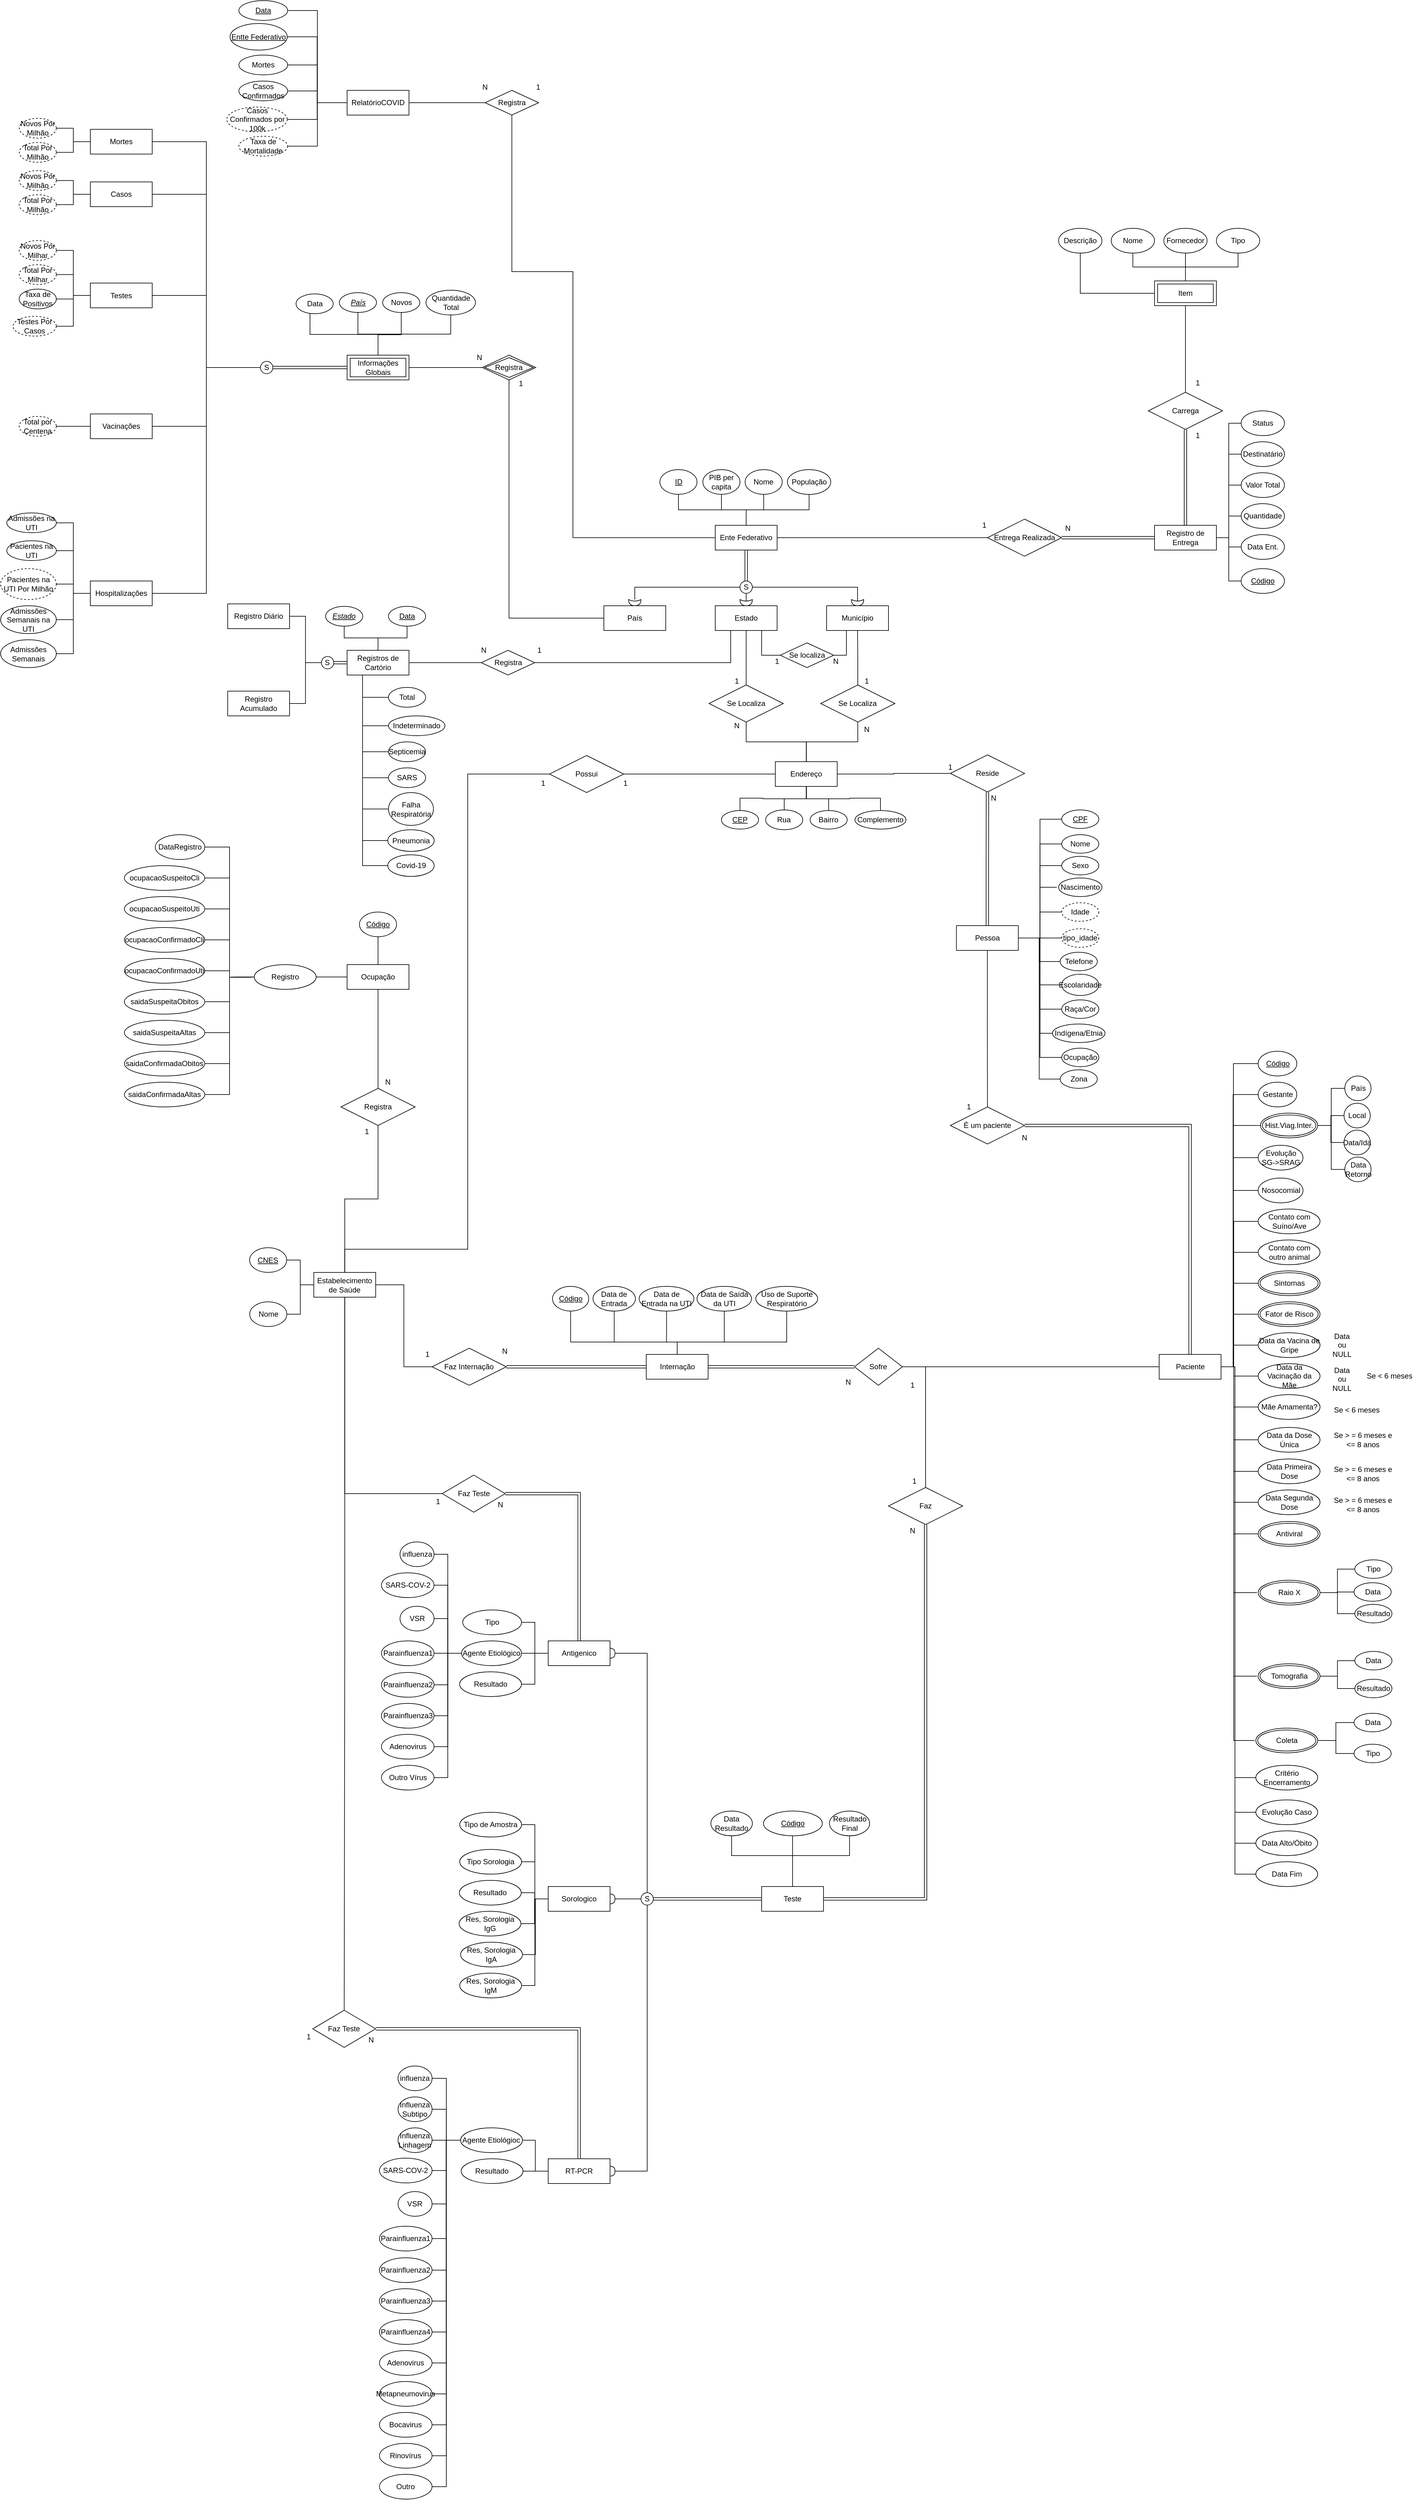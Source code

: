 <mxfile version="14.6.3" type="device"><diagram id="HkOinhoZVf5FkXVvDogC" name="Page-1"><mxGraphModel dx="3555" dy="4033" grid="1" gridSize="10" guides="1" tooltips="1" connect="1" arrows="1" fold="1" page="1" pageScale="1" pageWidth="850" pageHeight="1100" math="0" shadow="0"><root><mxCell id="0"/><mxCell id="1" parent="0"/><mxCell id="f0v1zlo25wmTs6GffZ0E-36" style="edgeStyle=orthogonalEdgeStyle;rounded=0;orthogonalLoop=1;jettySize=auto;html=1;exitX=0.5;exitY=1;exitDx=0;exitDy=0;endArrow=none;endFill=0;shape=link;" parent="1" source="f0v1zlo25wmTs6GffZ0E-14" target="f0v1zlo25wmTs6GffZ0E-17" edge="1"><mxGeometry relative="1" as="geometry"/></mxCell><mxCell id="f0v1zlo25wmTs6GffZ0E-416" style="edgeStyle=orthogonalEdgeStyle;rounded=0;orthogonalLoop=1;jettySize=auto;html=1;exitX=1;exitY=0.5;exitDx=0;exitDy=0;entryX=0;entryY=0.5;entryDx=0;entryDy=0;startArrow=none;startFill=0;endArrow=none;endFill=0;" parent="1" source="f0v1zlo25wmTs6GffZ0E-14" target="f0v1zlo25wmTs6GffZ0E-414" edge="1"><mxGeometry relative="1" as="geometry"><Array as="points"><mxPoint x="1610" y="-840"/></Array></mxGeometry></mxCell><mxCell id="We_BUSJX4Uzr28vuKA6_-229" style="edgeStyle=orthogonalEdgeStyle;rounded=0;orthogonalLoop=1;jettySize=auto;html=1;entryX=0.5;entryY=1;entryDx=0;entryDy=0;endArrow=none;endFill=0;" parent="1" source="f0v1zlo25wmTs6GffZ0E-14" target="We_BUSJX4Uzr28vuKA6_-48" edge="1"><mxGeometry relative="1" as="geometry"/></mxCell><mxCell id="We_BUSJX4Uzr28vuKA6_-230" style="edgeStyle=orthogonalEdgeStyle;rounded=0;orthogonalLoop=1;jettySize=auto;html=1;entryX=0.5;entryY=1;entryDx=0;entryDy=0;endArrow=none;endFill=0;exitX=0.5;exitY=0;exitDx=0;exitDy=0;" parent="1" source="f0v1zlo25wmTs6GffZ0E-14" target="f0v1zlo25wmTs6GffZ0E-25" edge="1"><mxGeometry relative="1" as="geometry"/></mxCell><mxCell id="5opBYQsbAmDbLei3P1BV-354" style="edgeStyle=orthogonalEdgeStyle;rounded=0;orthogonalLoop=1;jettySize=auto;html=1;entryX=0.5;entryY=1;entryDx=0;entryDy=0;startArrow=none;startFill=0;endArrow=none;endFill=0;" parent="1" source="f0v1zlo25wmTs6GffZ0E-14" target="5opBYQsbAmDbLei3P1BV-350" edge="1"><mxGeometry relative="1" as="geometry"><Array as="points"><mxPoint x="940" y="-840"/><mxPoint x="940" y="-1270"/><mxPoint x="841" y="-1270"/></Array></mxGeometry></mxCell><mxCell id="3rusbd3OImEphEmf-2Vc-2" style="edgeStyle=orthogonalEdgeStyle;rounded=0;orthogonalLoop=1;jettySize=auto;html=1;entryX=0.5;entryY=1;entryDx=0;entryDy=0;endArrow=none;endFill=0;" edge="1" parent="1" source="f0v1zlo25wmTs6GffZ0E-14" target="5opBYQsbAmDbLei3P1BV-240"><mxGeometry relative="1" as="geometry"/></mxCell><mxCell id="3rusbd3OImEphEmf-2Vc-3" style="edgeStyle=orthogonalEdgeStyle;rounded=0;orthogonalLoop=1;jettySize=auto;html=1;entryX=0.5;entryY=1;entryDx=0;entryDy=0;endArrow=none;endFill=0;exitX=0.5;exitY=0;exitDx=0;exitDy=0;" edge="1" parent="1" source="f0v1zlo25wmTs6GffZ0E-14" target="5opBYQsbAmDbLei3P1BV-6"><mxGeometry relative="1" as="geometry"/></mxCell><mxCell id="f0v1zlo25wmTs6GffZ0E-14" value="Ente Federativo" style="whiteSpace=wrap;html=1;align=center;" parent="1" vertex="1"><mxGeometry x="1170" y="-860" width="100" height="40" as="geometry"/></mxCell><mxCell id="f0v1zlo25wmTs6GffZ0E-39" style="edgeStyle=orthogonalEdgeStyle;rounded=0;orthogonalLoop=1;jettySize=auto;html=1;exitX=1;exitY=0.5;exitDx=0;exitDy=0;entryX=0.5;entryY=0;entryDx=0;entryDy=0;endArrow=none;endFill=0;startArrow=none;" parent="1" source="5opBYQsbAmDbLei3P1BV-35" target="f0v1zlo25wmTs6GffZ0E-21" edge="1"><mxGeometry relative="1" as="geometry"/></mxCell><mxCell id="5opBYQsbAmDbLei3P1BV-34" style="edgeStyle=orthogonalEdgeStyle;rounded=0;orthogonalLoop=1;jettySize=auto;html=1;exitX=0.5;exitY=1;exitDx=0;exitDy=0;entryX=0.25;entryY=0.5;entryDx=0;entryDy=0;entryPerimeter=0;startArrow=none;startFill=0;endArrow=none;endFill=0;" parent="1" source="f0v1zlo25wmTs6GffZ0E-17" target="5opBYQsbAmDbLei3P1BV-30" edge="1"><mxGeometry relative="1" as="geometry"/></mxCell><mxCell id="f0v1zlo25wmTs6GffZ0E-17" value="S" style="ellipse;whiteSpace=wrap;html=1;align=center;" parent="1" vertex="1"><mxGeometry x="1210" y="-770" width="20" height="20" as="geometry"/></mxCell><mxCell id="5opBYQsbAmDbLei3P1BV-285" style="edgeStyle=orthogonalEdgeStyle;rounded=0;orthogonalLoop=1;jettySize=auto;html=1;entryX=0.5;entryY=1;entryDx=0;entryDy=0;startArrow=none;startFill=0;endArrow=none;endFill=0;" parent="1" source="f0v1zlo25wmTs6GffZ0E-19" target="5opBYQsbAmDbLei3P1BV-284" edge="1"><mxGeometry relative="1" as="geometry"/></mxCell><mxCell id="f0v1zlo25wmTs6GffZ0E-19" value="País" style="whiteSpace=wrap;html=1;align=center;" parent="1" vertex="1"><mxGeometry x="990" y="-730" width="100" height="40" as="geometry"/></mxCell><mxCell id="5opBYQsbAmDbLei3P1BV-53" style="edgeStyle=orthogonalEdgeStyle;rounded=0;orthogonalLoop=1;jettySize=auto;html=1;exitX=0.75;exitY=1;exitDx=0;exitDy=0;entryX=0;entryY=0.5;entryDx=0;entryDy=0;startArrow=none;startFill=0;endArrow=none;endFill=0;" parent="1" source="f0v1zlo25wmTs6GffZ0E-20" target="5opBYQsbAmDbLei3P1BV-51" edge="1"><mxGeometry relative="1" as="geometry"/></mxCell><mxCell id="5opBYQsbAmDbLei3P1BV-296" style="edgeStyle=orthogonalEdgeStyle;rounded=0;orthogonalLoop=1;jettySize=auto;html=1;exitX=0.25;exitY=1;exitDx=0;exitDy=0;entryX=1;entryY=0.5;entryDx=0;entryDy=0;startArrow=none;startFill=0;endArrow=none;endFill=0;" parent="1" source="f0v1zlo25wmTs6GffZ0E-20" target="5opBYQsbAmDbLei3P1BV-294" edge="1"><mxGeometry relative="1" as="geometry"/></mxCell><mxCell id="f0v1zlo25wmTs6GffZ0E-20" value="Estado" style="whiteSpace=wrap;html=1;align=center;" parent="1" vertex="1"><mxGeometry x="1170" y="-730" width="100" height="40" as="geometry"/></mxCell><mxCell id="5opBYQsbAmDbLei3P1BV-52" style="edgeStyle=orthogonalEdgeStyle;rounded=0;orthogonalLoop=1;jettySize=auto;html=1;exitX=0.25;exitY=1;exitDx=0;exitDy=0;entryX=1;entryY=0.5;entryDx=0;entryDy=0;startArrow=none;startFill=0;endArrow=none;endFill=0;" parent="1" source="f0v1zlo25wmTs6GffZ0E-21" target="5opBYQsbAmDbLei3P1BV-51" edge="1"><mxGeometry relative="1" as="geometry"><Array as="points"><mxPoint x="1382" y="-690"/><mxPoint x="1382" y="-650"/></Array></mxGeometry></mxCell><mxCell id="f0v1zlo25wmTs6GffZ0E-21" value="Município" style="whiteSpace=wrap;html=1;align=center;" parent="1" vertex="1"><mxGeometry x="1350" y="-730" width="100" height="40" as="geometry"/></mxCell><mxCell id="f0v1zlo25wmTs6GffZ0E-25" value="População" style="ellipse;whiteSpace=wrap;html=1;align=center;" parent="1" vertex="1"><mxGeometry x="1286.71" y="-950" width="70" height="40" as="geometry"/></mxCell><mxCell id="We_BUSJX4Uzr28vuKA6_-263" style="edgeStyle=orthogonalEdgeStyle;rounded=0;orthogonalLoop=1;jettySize=auto;html=1;entryX=0.5;entryY=0;entryDx=0;entryDy=0;endArrow=none;endFill=0;" parent="1" source="f0v1zlo25wmTs6GffZ0E-47" target="We_BUSJX4Uzr28vuKA6_-26" edge="1"><mxGeometry relative="1" as="geometry"/></mxCell><mxCell id="5opBYQsbAmDbLei3P1BV-2" style="edgeStyle=orthogonalEdgeStyle;rounded=0;orthogonalLoop=1;jettySize=auto;html=1;endArrow=none;endFill=0;" parent="1" source="f0v1zlo25wmTs6GffZ0E-47" target="We_BUSJX4Uzr28vuKA6_-276" edge="1"><mxGeometry relative="1" as="geometry"/></mxCell><mxCell id="5opBYQsbAmDbLei3P1BV-3" style="edgeStyle=orthogonalEdgeStyle;rounded=0;orthogonalLoop=1;jettySize=auto;html=1;entryX=1;entryY=0.5;entryDx=0;entryDy=0;endArrow=none;endFill=0;" parent="1" source="f0v1zlo25wmTs6GffZ0E-47" target="We_BUSJX4Uzr28vuKA6_-21" edge="1"><mxGeometry relative="1" as="geometry"/></mxCell><mxCell id="f0v1zlo25wmTs6GffZ0E-47" value="Ocupação" style="whiteSpace=wrap;html=1;align=center;" parent="1" vertex="1"><mxGeometry x="575.0" y="-150" width="100" height="40" as="geometry"/></mxCell><mxCell id="f0v1zlo25wmTs6GffZ0E-49" value="DataRegistro" style="ellipse;whiteSpace=wrap;html=1;align=center;fontStyle=0" parent="1" vertex="1"><mxGeometry x="265" y="-360" width="80" height="40" as="geometry"/></mxCell><mxCell id="f0v1zlo25wmTs6GffZ0E-53" value="ocupacaoSuspeitoCli" style="ellipse;whiteSpace=wrap;html=1;align=center;" parent="1" vertex="1"><mxGeometry x="215" y="-310" width="130" height="40" as="geometry"/></mxCell><mxCell id="f0v1zlo25wmTs6GffZ0E-54" value="ocupacaoSuspeitoUti" style="ellipse;whiteSpace=wrap;html=1;align=center;" parent="1" vertex="1"><mxGeometry x="215" y="-260" width="130" height="40" as="geometry"/></mxCell><mxCell id="f0v1zlo25wmTs6GffZ0E-55" value="ocupacaoConfirmadoCli" style="ellipse;whiteSpace=wrap;html=1;align=center;" parent="1" vertex="1"><mxGeometry x="215" y="-210" width="130" height="40" as="geometry"/></mxCell><mxCell id="f0v1zlo25wmTs6GffZ0E-56" value="ocupacaoConfirmadoUti" style="ellipse;whiteSpace=wrap;html=1;align=center;" parent="1" vertex="1"><mxGeometry x="215" y="-160" width="130" height="40" as="geometry"/></mxCell><mxCell id="f0v1zlo25wmTs6GffZ0E-57" value="saidaSuspeitaObitos" style="ellipse;whiteSpace=wrap;html=1;align=center;" parent="1" vertex="1"><mxGeometry x="215" y="-110" width="130" height="40" as="geometry"/></mxCell><mxCell id="f0v1zlo25wmTs6GffZ0E-58" value="saidaSuspeitaAltas" style="ellipse;whiteSpace=wrap;html=1;align=center;" parent="1" vertex="1"><mxGeometry x="215" y="-60" width="130" height="40" as="geometry"/></mxCell><mxCell id="f0v1zlo25wmTs6GffZ0E-59" value="saidaConfirmadaObitos" style="ellipse;whiteSpace=wrap;html=1;align=center;" parent="1" vertex="1"><mxGeometry x="215" y="-10" width="130" height="40" as="geometry"/></mxCell><mxCell id="f0v1zlo25wmTs6GffZ0E-60" value="saidaConfirmadaAltas" style="ellipse;whiteSpace=wrap;html=1;align=center;" parent="1" vertex="1"><mxGeometry x="215" y="40" width="130" height="40" as="geometry"/></mxCell><mxCell id="f0v1zlo25wmTs6GffZ0E-73" style="edgeStyle=orthogonalEdgeStyle;rounded=0;orthogonalLoop=1;jettySize=auto;html=1;exitX=0;exitY=0.5;exitDx=0;exitDy=0;entryX=1;entryY=0.5;entryDx=0;entryDy=0;endArrow=none;endFill=0;" parent="1" target="f0v1zlo25wmTs6GffZ0E-49" edge="1"><mxGeometry relative="1" as="geometry"><mxPoint x="425.0" y="-130" as="sourcePoint"/></mxGeometry></mxCell><mxCell id="f0v1zlo25wmTs6GffZ0E-74" style="edgeStyle=orthogonalEdgeStyle;rounded=0;orthogonalLoop=1;jettySize=auto;html=1;exitX=0;exitY=0.5;exitDx=0;exitDy=0;entryX=1;entryY=0.5;entryDx=0;entryDy=0;endArrow=none;endFill=0;" parent="1" target="f0v1zlo25wmTs6GffZ0E-53" edge="1"><mxGeometry relative="1" as="geometry"><mxPoint x="425.0" y="-130" as="sourcePoint"/></mxGeometry></mxCell><mxCell id="f0v1zlo25wmTs6GffZ0E-75" style="edgeStyle=orthogonalEdgeStyle;rounded=0;orthogonalLoop=1;jettySize=auto;html=1;exitX=0;exitY=0.5;exitDx=0;exitDy=0;entryX=1;entryY=0.5;entryDx=0;entryDy=0;endArrow=none;endFill=0;" parent="1" target="f0v1zlo25wmTs6GffZ0E-54" edge="1"><mxGeometry relative="1" as="geometry"><mxPoint x="425.0" y="-130" as="sourcePoint"/></mxGeometry></mxCell><mxCell id="f0v1zlo25wmTs6GffZ0E-76" style="edgeStyle=orthogonalEdgeStyle;rounded=0;orthogonalLoop=1;jettySize=auto;html=1;exitX=0;exitY=0.5;exitDx=0;exitDy=0;entryX=1;entryY=0.5;entryDx=0;entryDy=0;endArrow=none;endFill=0;" parent="1" target="f0v1zlo25wmTs6GffZ0E-55" edge="1"><mxGeometry relative="1" as="geometry"><mxPoint x="425.0" y="-130" as="sourcePoint"/></mxGeometry></mxCell><mxCell id="f0v1zlo25wmTs6GffZ0E-77" style="edgeStyle=orthogonalEdgeStyle;rounded=0;orthogonalLoop=1;jettySize=auto;html=1;exitX=0;exitY=0.5;exitDx=0;exitDy=0;entryX=1;entryY=0.5;entryDx=0;entryDy=0;endArrow=none;endFill=0;" parent="1" target="f0v1zlo25wmTs6GffZ0E-56" edge="1"><mxGeometry relative="1" as="geometry"><mxPoint x="425.0" y="-130" as="sourcePoint"/></mxGeometry></mxCell><mxCell id="f0v1zlo25wmTs6GffZ0E-78" style="edgeStyle=orthogonalEdgeStyle;rounded=0;orthogonalLoop=1;jettySize=auto;html=1;exitX=0;exitY=0.5;exitDx=0;exitDy=0;entryX=1;entryY=0.5;entryDx=0;entryDy=0;endArrow=none;endFill=0;" parent="1" target="f0v1zlo25wmTs6GffZ0E-57" edge="1"><mxGeometry relative="1" as="geometry"><mxPoint x="425.0" y="-130" as="sourcePoint"/></mxGeometry></mxCell><mxCell id="f0v1zlo25wmTs6GffZ0E-79" style="edgeStyle=orthogonalEdgeStyle;rounded=0;orthogonalLoop=1;jettySize=auto;html=1;exitX=0;exitY=0.5;exitDx=0;exitDy=0;entryX=1;entryY=0.5;entryDx=0;entryDy=0;endArrow=none;endFill=0;" parent="1" target="f0v1zlo25wmTs6GffZ0E-58" edge="1"><mxGeometry relative="1" as="geometry"><mxPoint x="425.0" y="-130" as="sourcePoint"/></mxGeometry></mxCell><mxCell id="f0v1zlo25wmTs6GffZ0E-80" style="edgeStyle=orthogonalEdgeStyle;rounded=0;orthogonalLoop=1;jettySize=auto;html=1;exitX=0;exitY=0.5;exitDx=0;exitDy=0;entryX=1;entryY=0.5;entryDx=0;entryDy=0;endArrow=none;endFill=0;" parent="1" target="f0v1zlo25wmTs6GffZ0E-59" edge="1"><mxGeometry relative="1" as="geometry"><mxPoint x="425.0" y="-130" as="sourcePoint"/></mxGeometry></mxCell><mxCell id="f0v1zlo25wmTs6GffZ0E-81" style="edgeStyle=orthogonalEdgeStyle;rounded=0;orthogonalLoop=1;jettySize=auto;html=1;exitX=0;exitY=0.5;exitDx=0;exitDy=0;entryX=1;entryY=0.5;entryDx=0;entryDy=0;endArrow=none;endFill=0;" parent="1" target="f0v1zlo25wmTs6GffZ0E-60" edge="1"><mxGeometry relative="1" as="geometry"><mxPoint x="425.0" y="-130" as="sourcePoint"/></mxGeometry></mxCell><mxCell id="We_BUSJX4Uzr28vuKA6_-226" style="edgeStyle=orthogonalEdgeStyle;rounded=0;orthogonalLoop=1;jettySize=auto;html=1;exitX=0.5;exitY=1;exitDx=0;exitDy=0;entryX=0.5;entryY=0;entryDx=0;entryDy=0;endArrow=none;endFill=0;" parent="1" source="f0v1zlo25wmTs6GffZ0E-89" target="We_BUSJX4Uzr28vuKA6_-58" edge="1"><mxGeometry relative="1" as="geometry"/></mxCell><mxCell id="We_BUSJX4Uzr28vuKA6_-227" style="edgeStyle=orthogonalEdgeStyle;rounded=0;orthogonalLoop=1;jettySize=auto;html=1;entryX=0.5;entryY=1;entryDx=0;entryDy=0;endArrow=none;endFill=0;shape=link;" parent="1" source="f0v1zlo25wmTs6GffZ0E-89" target="f0v1zlo25wmTs6GffZ0E-397" edge="1"><mxGeometry relative="1" as="geometry"/></mxCell><mxCell id="5opBYQsbAmDbLei3P1BV-68" style="edgeStyle=orthogonalEdgeStyle;rounded=0;orthogonalLoop=1;jettySize=auto;html=1;entryX=0;entryY=0.5;entryDx=0;entryDy=0;startArrow=none;startFill=0;endArrow=none;endFill=0;" parent="1" source="f0v1zlo25wmTs6GffZ0E-89" target="f0v1zlo25wmTs6GffZ0E-91" edge="1"><mxGeometry relative="1" as="geometry"/></mxCell><mxCell id="5opBYQsbAmDbLei3P1BV-69" style="edgeStyle=orthogonalEdgeStyle;rounded=0;orthogonalLoop=1;jettySize=auto;html=1;entryX=0;entryY=0.5;entryDx=0;entryDy=0;startArrow=none;startFill=0;endArrow=none;endFill=0;" parent="1" source="f0v1zlo25wmTs6GffZ0E-89" target="f0v1zlo25wmTs6GffZ0E-92" edge="1"><mxGeometry relative="1" as="geometry"/></mxCell><mxCell id="5opBYQsbAmDbLei3P1BV-70" style="edgeStyle=orthogonalEdgeStyle;rounded=0;orthogonalLoop=1;jettySize=auto;html=1;entryX=0;entryY=0.5;entryDx=0;entryDy=0;startArrow=none;startFill=0;endArrow=none;endFill=0;" parent="1" source="f0v1zlo25wmTs6GffZ0E-89" target="f0v1zlo25wmTs6GffZ0E-93" edge="1"><mxGeometry relative="1" as="geometry"/></mxCell><mxCell id="5opBYQsbAmDbLei3P1BV-71" style="edgeStyle=orthogonalEdgeStyle;rounded=0;orthogonalLoop=1;jettySize=auto;html=1;entryX=0;entryY=0.5;entryDx=0;entryDy=0;startArrow=none;startFill=0;endArrow=none;endFill=0;" parent="1" edge="1"><mxGeometry relative="1" as="geometry"><mxPoint x="1664.84" y="-193" as="sourcePoint"/><mxPoint x="1722" y="-275" as="targetPoint"/><Array as="points"><mxPoint x="1695" y="-193"/><mxPoint x="1695" y="-275"/></Array></mxGeometry></mxCell><mxCell id="5opBYQsbAmDbLei3P1BV-72" style="edgeStyle=orthogonalEdgeStyle;rounded=0;orthogonalLoop=1;jettySize=auto;html=1;entryX=0;entryY=0.5;entryDx=0;entryDy=0;startArrow=none;startFill=0;endArrow=none;endFill=0;" parent="1" source="f0v1zlo25wmTs6GffZ0E-89" target="f0v1zlo25wmTs6GffZ0E-95" edge="1"><mxGeometry relative="1" as="geometry"/></mxCell><mxCell id="5opBYQsbAmDbLei3P1BV-73" style="edgeStyle=orthogonalEdgeStyle;rounded=0;orthogonalLoop=1;jettySize=auto;html=1;entryX=0;entryY=0.5;entryDx=0;entryDy=0;startArrow=none;startFill=0;endArrow=none;endFill=0;" parent="1" source="f0v1zlo25wmTs6GffZ0E-89" target="f0v1zlo25wmTs6GffZ0E-97" edge="1"><mxGeometry relative="1" as="geometry"/></mxCell><mxCell id="5opBYQsbAmDbLei3P1BV-75" style="edgeStyle=orthogonalEdgeStyle;rounded=0;orthogonalLoop=1;jettySize=auto;html=1;entryX=0;entryY=0.5;entryDx=0;entryDy=0;startArrow=none;startFill=0;endArrow=none;endFill=0;" parent="1" source="f0v1zlo25wmTs6GffZ0E-89" target="f0v1zlo25wmTs6GffZ0E-99" edge="1"><mxGeometry relative="1" as="geometry"/></mxCell><mxCell id="5opBYQsbAmDbLei3P1BV-76" style="edgeStyle=orthogonalEdgeStyle;rounded=0;orthogonalLoop=1;jettySize=auto;html=1;entryX=0;entryY=0.5;entryDx=0;entryDy=0;startArrow=none;startFill=0;endArrow=none;endFill=0;" parent="1" source="f0v1zlo25wmTs6GffZ0E-89" target="5opBYQsbAmDbLei3P1BV-56" edge="1"><mxGeometry relative="1" as="geometry"/></mxCell><mxCell id="5opBYQsbAmDbLei3P1BV-77" style="edgeStyle=orthogonalEdgeStyle;rounded=0;orthogonalLoop=1;jettySize=auto;html=1;entryX=0;entryY=0.5;entryDx=0;entryDy=0;startArrow=none;startFill=0;endArrow=none;endFill=0;" parent="1" target="f0v1zlo25wmTs6GffZ0E-98" edge="1"><mxGeometry relative="1" as="geometry"><mxPoint x="1654.84" y="-193" as="sourcePoint"/><mxPoint x="1710" y="-39" as="targetPoint"/><Array as="points"><mxPoint x="1695" y="-193"/><mxPoint x="1695" y="-39"/></Array></mxGeometry></mxCell><mxCell id="5opBYQsbAmDbLei3P1BV-79" style="edgeStyle=orthogonalEdgeStyle;rounded=0;orthogonalLoop=1;jettySize=auto;html=1;entryX=0;entryY=0.5;entryDx=0;entryDy=0;startArrow=none;startFill=0;endArrow=none;endFill=0;" parent="1" source="f0v1zlo25wmTs6GffZ0E-89" target="5opBYQsbAmDbLei3P1BV-78" edge="1"><mxGeometry relative="1" as="geometry"/></mxCell><mxCell id="3rusbd3OImEphEmf-2Vc-39" style="edgeStyle=orthogonalEdgeStyle;rounded=0;orthogonalLoop=1;jettySize=auto;html=1;entryX=0;entryY=0.5;entryDx=0;entryDy=0;endArrow=none;endFill=0;" edge="1" parent="1" source="f0v1zlo25wmTs6GffZ0E-89" target="f0v1zlo25wmTs6GffZ0E-111"><mxGeometry relative="1" as="geometry"/></mxCell><mxCell id="3rusbd3OImEphEmf-2Vc-40" style="edgeStyle=orthogonalEdgeStyle;rounded=0;orthogonalLoop=1;jettySize=auto;html=1;entryX=0;entryY=0.5;entryDx=0;entryDy=0;endArrow=none;endFill=0;" edge="1" parent="1" source="f0v1zlo25wmTs6GffZ0E-89" target="5opBYQsbAmDbLei3P1BV-80"><mxGeometry relative="1" as="geometry"/></mxCell><mxCell id="f0v1zlo25wmTs6GffZ0E-89" value="Pessoa" style="whiteSpace=wrap;html=1;align=center;" parent="1" vertex="1"><mxGeometry x="1559.84" y="-213" width="100" height="40" as="geometry"/></mxCell><mxCell id="f0v1zlo25wmTs6GffZ0E-91" value="CPF" style="ellipse;whiteSpace=wrap;html=1;align=center;fontStyle=4" parent="1" vertex="1"><mxGeometry x="1730" y="-400" width="60" height="30" as="geometry"/></mxCell><mxCell id="f0v1zlo25wmTs6GffZ0E-92" value="Nome" style="ellipse;whiteSpace=wrap;html=1;align=center;" parent="1" vertex="1"><mxGeometry x="1730.0" y="-360" width="60" height="30" as="geometry"/></mxCell><mxCell id="f0v1zlo25wmTs6GffZ0E-93" value="Sexo" style="ellipse;whiteSpace=wrap;html=1;align=center;" parent="1" vertex="1"><mxGeometry x="1730.0" y="-325" width="60" height="30" as="geometry"/></mxCell><mxCell id="f0v1zlo25wmTs6GffZ0E-94" value="Nascimento" style="ellipse;whiteSpace=wrap;html=1;align=center;" parent="1" vertex="1"><mxGeometry x="1725" y="-290" width="70" height="30" as="geometry"/></mxCell><mxCell id="f0v1zlo25wmTs6GffZ0E-95" value="Idade" style="ellipse;whiteSpace=wrap;html=1;align=center;dashed=1;" parent="1" vertex="1"><mxGeometry x="1730.0" y="-250" width="60" height="30" as="geometry"/></mxCell><mxCell id="f0v1zlo25wmTs6GffZ0E-97" value="tipo_idade" style="ellipse;whiteSpace=wrap;html=1;align=center;dashed=1;" parent="1" vertex="1"><mxGeometry x="1730.0" y="-208" width="60" height="30" as="geometry"/></mxCell><mxCell id="f0v1zlo25wmTs6GffZ0E-98" value="Indígena/Etnia" style="ellipse;whiteSpace=wrap;html=1;align=center;" parent="1" vertex="1"><mxGeometry x="1715" y="-54" width="85" height="30" as="geometry"/></mxCell><mxCell id="f0v1zlo25wmTs6GffZ0E-99" value="Escolaridade" style="ellipse;whiteSpace=wrap;html=1;align=center;" parent="1" vertex="1"><mxGeometry x="1730" y="-134.5" width="60" height="34.5" as="geometry"/></mxCell><mxCell id="f0v1zlo25wmTs6GffZ0E-111" value="Telefone" style="ellipse;whiteSpace=wrap;html=1;align=center;" parent="1" vertex="1"><mxGeometry x="1727.5" y="-170" width="60" height="30" as="geometry"/></mxCell><mxCell id="f0v1zlo25wmTs6GffZ0E-114" value="Evolução SG-&amp;gt;SRAG" style="ellipse;whiteSpace=wrap;html=1;align=center;" parent="1" vertex="1"><mxGeometry x="2047.5" y="142" width="72.5" height="40" as="geometry"/></mxCell><mxCell id="f0v1zlo25wmTs6GffZ0E-115" value="País" style="ellipse;whiteSpace=wrap;html=1;align=center;" parent="1" vertex="1"><mxGeometry x="2187.5" y="30" width="42.5" height="40" as="geometry"/></mxCell><mxCell id="f0v1zlo25wmTs6GffZ0E-116" value="Local" style="ellipse;whiteSpace=wrap;html=1;align=center;" parent="1" vertex="1"><mxGeometry x="2186.25" y="74" width="42.5" height="40" as="geometry"/></mxCell><mxCell id="f0v1zlo25wmTs6GffZ0E-117" value="Data/Ida" style="ellipse;whiteSpace=wrap;html=1;align=center;" parent="1" vertex="1"><mxGeometry x="2186.25" y="117.5" width="42.5" height="40" as="geometry"/></mxCell><mxCell id="f0v1zlo25wmTs6GffZ0E-118" value="Data Retorno" style="ellipse;whiteSpace=wrap;html=1;align=center;" parent="1" vertex="1"><mxGeometry x="2187.5" y="161" width="42.5" height="40" as="geometry"/></mxCell><mxCell id="f0v1zlo25wmTs6GffZ0E-329" style="edgeStyle=orthogonalEdgeStyle;rounded=0;orthogonalLoop=1;jettySize=auto;html=1;entryX=0;entryY=0.5;entryDx=0;entryDy=0;endArrow=none;endFill=0;" parent="1" source="f0v1zlo25wmTs6GffZ0E-119" target="f0v1zlo25wmTs6GffZ0E-160" edge="1"><mxGeometry relative="1" as="geometry"><Array as="points"><mxPoint x="2008" y="500"/><mxPoint x="2008" y="565"/></Array></mxGeometry></mxCell><mxCell id="f0v1zlo25wmTs6GffZ0E-330" style="edgeStyle=orthogonalEdgeStyle;rounded=0;orthogonalLoop=1;jettySize=auto;html=1;entryX=0;entryY=0.5;entryDx=0;entryDy=0;endArrow=none;endFill=0;" parent="1" source="f0v1zlo25wmTs6GffZ0E-119" target="f0v1zlo25wmTs6GffZ0E-162" edge="1"><mxGeometry relative="1" as="geometry"><Array as="points"><mxPoint x="2008" y="500"/><mxPoint x="2008" y="618"/></Array></mxGeometry></mxCell><mxCell id="f0v1zlo25wmTs6GffZ0E-331" style="edgeStyle=orthogonalEdgeStyle;rounded=0;orthogonalLoop=1;jettySize=auto;html=1;entryX=0;entryY=0.5;entryDx=0;entryDy=0;endArrow=none;endFill=0;" parent="1" source="f0v1zlo25wmTs6GffZ0E-119" target="f0v1zlo25wmTs6GffZ0E-163" edge="1"><mxGeometry relative="1" as="geometry"><Array as="points"><mxPoint x="2008" y="500"/><mxPoint x="2008" y="669"/></Array></mxGeometry></mxCell><mxCell id="f0v1zlo25wmTs6GffZ0E-332" style="edgeStyle=orthogonalEdgeStyle;rounded=0;orthogonalLoop=1;jettySize=auto;html=1;entryX=0;entryY=0.5;entryDx=0;entryDy=0;endArrow=none;endFill=0;" parent="1" source="f0v1zlo25wmTs6GffZ0E-119" target="f0v1zlo25wmTs6GffZ0E-164" edge="1"><mxGeometry relative="1" as="geometry"><Array as="points"><mxPoint x="2008" y="500"/><mxPoint x="2008" y="719"/></Array></mxGeometry></mxCell><mxCell id="f0v1zlo25wmTs6GffZ0E-333" style="edgeStyle=orthogonalEdgeStyle;rounded=0;orthogonalLoop=1;jettySize=auto;html=1;entryX=0;entryY=0.5;entryDx=0;entryDy=0;endArrow=none;endFill=0;" parent="1" source="f0v1zlo25wmTs6GffZ0E-119" target="f0v1zlo25wmTs6GffZ0E-178" edge="1"><mxGeometry relative="1" as="geometry"><Array as="points"><mxPoint x="2008" y="500"/><mxPoint x="2008" y="770"/></Array></mxGeometry></mxCell><mxCell id="f0v1zlo25wmTs6GffZ0E-335" style="edgeStyle=orthogonalEdgeStyle;rounded=0;orthogonalLoop=1;jettySize=auto;html=1;entryX=0;entryY=0.5;entryDx=0;entryDy=0;endArrow=none;endFill=0;" parent="1" source="f0v1zlo25wmTs6GffZ0E-119" target="f0v1zlo25wmTs6GffZ0E-156" edge="1"><mxGeometry relative="1" as="geometry"><Array as="points"><mxPoint x="2008" y="500"/><mxPoint x="2008" y="515"/></Array></mxGeometry></mxCell><mxCell id="f0v1zlo25wmTs6GffZ0E-336" style="edgeStyle=orthogonalEdgeStyle;rounded=0;orthogonalLoop=1;jettySize=auto;html=1;entryX=0;entryY=0.5;entryDx=0;entryDy=0;endArrow=none;endFill=0;" parent="1" source="f0v1zlo25wmTs6GffZ0E-119" target="f0v1zlo25wmTs6GffZ0E-153" edge="1"><mxGeometry relative="1" as="geometry"><Array as="points"><mxPoint x="2008" y="500"/><mxPoint x="2008" y="465"/></Array></mxGeometry></mxCell><mxCell id="f0v1zlo25wmTs6GffZ0E-337" style="edgeStyle=orthogonalEdgeStyle;rounded=0;orthogonalLoop=1;jettySize=auto;html=1;entryX=0;entryY=0.5;entryDx=0;entryDy=0;endArrow=none;endFill=0;" parent="1" source="f0v1zlo25wmTs6GffZ0E-119" target="f0v1zlo25wmTs6GffZ0E-148" edge="1"><mxGeometry relative="1" as="geometry"><Array as="points"><mxPoint x="2008" y="500"/><mxPoint x="2008" y="415"/></Array></mxGeometry></mxCell><mxCell id="f0v1zlo25wmTs6GffZ0E-338" style="edgeStyle=orthogonalEdgeStyle;rounded=0;orthogonalLoop=1;jettySize=auto;html=1;entryX=0;entryY=0.5;entryDx=0;entryDy=0;endArrow=none;endFill=0;" parent="1" source="f0v1zlo25wmTs6GffZ0E-119" target="f0v1zlo25wmTs6GffZ0E-140" edge="1"><mxGeometry relative="1" as="geometry"><Array as="points"><mxPoint x="2008" y="500"/><mxPoint x="2008" y="365"/></Array></mxGeometry></mxCell><mxCell id="f0v1zlo25wmTs6GffZ0E-339" style="edgeStyle=orthogonalEdgeStyle;rounded=0;orthogonalLoop=1;jettySize=auto;html=1;entryX=0;entryY=0.5;entryDx=0;entryDy=0;endArrow=none;endFill=0;" parent="1" source="f0v1zlo25wmTs6GffZ0E-119" target="f0v1zlo25wmTs6GffZ0E-124" edge="1"><mxGeometry relative="1" as="geometry"><Array as="points"><mxPoint x="2008" y="500"/><mxPoint x="2008" y="315"/></Array></mxGeometry></mxCell><mxCell id="f0v1zlo25wmTs6GffZ0E-340" style="edgeStyle=orthogonalEdgeStyle;rounded=0;orthogonalLoop=1;jettySize=auto;html=1;entryX=0;entryY=0.5;entryDx=0;entryDy=0;endArrow=none;endFill=0;" parent="1" source="f0v1zlo25wmTs6GffZ0E-119" target="f0v1zlo25wmTs6GffZ0E-123" edge="1"><mxGeometry relative="1" as="geometry"><Array as="points"><mxPoint x="2008" y="500"/><mxPoint x="2008" y="265"/></Array></mxGeometry></mxCell><mxCell id="f0v1zlo25wmTs6GffZ0E-341" style="edgeStyle=orthogonalEdgeStyle;rounded=0;orthogonalLoop=1;jettySize=auto;html=1;entryX=0;entryY=0.5;entryDx=0;entryDy=0;endArrow=none;endFill=0;" parent="1" source="f0v1zlo25wmTs6GffZ0E-119" target="f0v1zlo25wmTs6GffZ0E-122" edge="1"><mxGeometry relative="1" as="geometry"><Array as="points"><mxPoint x="2007" y="500"/><mxPoint x="2007" y="215"/></Array></mxGeometry></mxCell><mxCell id="f0v1zlo25wmTs6GffZ0E-342" style="edgeStyle=orthogonalEdgeStyle;rounded=0;orthogonalLoop=1;jettySize=auto;html=1;entryX=0;entryY=0.5;entryDx=0;entryDy=0;endArrow=none;endFill=0;" parent="1" source="f0v1zlo25wmTs6GffZ0E-119" target="f0v1zlo25wmTs6GffZ0E-114" edge="1"><mxGeometry relative="1" as="geometry"><Array as="points"><mxPoint x="2007" y="500"/><mxPoint x="2007" y="162"/></Array></mxGeometry></mxCell><mxCell id="f0v1zlo25wmTs6GffZ0E-343" style="edgeStyle=orthogonalEdgeStyle;rounded=0;orthogonalLoop=1;jettySize=auto;html=1;entryX=0;entryY=0.5;entryDx=0;entryDy=0;endArrow=none;endFill=0;" parent="1" source="f0v1zlo25wmTs6GffZ0E-119" target="f0v1zlo25wmTs6GffZ0E-121" edge="1"><mxGeometry relative="1" as="geometry"><Array as="points"><mxPoint x="2007" y="500"/><mxPoint x="2007" y="110"/></Array></mxGeometry></mxCell><mxCell id="f0v1zlo25wmTs6GffZ0E-344" style="edgeStyle=orthogonalEdgeStyle;rounded=0;orthogonalLoop=1;jettySize=auto;html=1;endArrow=none;endFill=0;entryX=0;entryY=0.5;entryDx=0;entryDy=0;exitX=1;exitY=0.25;exitDx=0;exitDy=0;" parent="1" source="f0v1zlo25wmTs6GffZ0E-119" target="f0v1zlo25wmTs6GffZ0E-191" edge="1"><mxGeometry relative="1" as="geometry"><mxPoint x="2017.5" y="110" as="targetPoint"/><Array as="points"><mxPoint x="1987.5" y="500"/><mxPoint x="2007.5" y="500"/><mxPoint x="2007.5" y="10"/></Array></mxGeometry></mxCell><mxCell id="f0v1zlo25wmTs6GffZ0E-435" style="edgeStyle=orthogonalEdgeStyle;rounded=0;orthogonalLoop=1;jettySize=auto;html=1;exitX=0;exitY=0.25;exitDx=0;exitDy=0;entryX=1;entryY=0.5;entryDx=0;entryDy=0;startArrow=none;startFill=0;endArrow=none;endFill=0;" parent="1" source="f0v1zlo25wmTs6GffZ0E-119" target="f0v1zlo25wmTs6GffZ0E-429" edge="1"><mxGeometry relative="1" as="geometry"><Array as="points"><mxPoint x="1690" y="500"/><mxPoint x="1520" y="500"/><mxPoint x="1520" y="545"/></Array></mxGeometry></mxCell><mxCell id="f0v1zlo25wmTs6GffZ0E-437" style="edgeStyle=orthogonalEdgeStyle;rounded=0;orthogonalLoop=1;jettySize=auto;html=1;exitX=0;exitY=0.5;exitDx=0;exitDy=0;entryX=0.5;entryY=0;entryDx=0;entryDy=0;startArrow=none;startFill=0;endArrow=none;endFill=0;" parent="1" source="f0v1zlo25wmTs6GffZ0E-119" target="f0v1zlo25wmTs6GffZ0E-432" edge="1"><mxGeometry relative="1" as="geometry"><Array as="points"><mxPoint x="1510" y="500"/></Array></mxGeometry></mxCell><mxCell id="We_BUSJX4Uzr28vuKA6_-66" style="edgeStyle=orthogonalEdgeStyle;rounded=0;orthogonalLoop=1;jettySize=auto;html=1;entryX=0;entryY=0.5;entryDx=0;entryDy=0;endArrow=none;endFill=0;" parent="1" source="f0v1zlo25wmTs6GffZ0E-119" target="We_BUSJX4Uzr28vuKA6_-65" edge="1"><mxGeometry relative="1" as="geometry"><Array as="points"><mxPoint x="2007" y="500"/><mxPoint x="2007" y="60"/></Array></mxGeometry></mxCell><mxCell id="5opBYQsbAmDbLei3P1BV-117" style="edgeStyle=orthogonalEdgeStyle;rounded=0;orthogonalLoop=1;jettySize=auto;html=1;entryX=0;entryY=0.5;entryDx=0;entryDy=0;startArrow=none;startFill=0;endArrow=none;endFill=0;" parent="1" edge="1"><mxGeometry relative="1" as="geometry"><mxPoint x="1985.5" y="500" as="sourcePoint"/><mxPoint x="2045.5" y="865" as="targetPoint"/><Array as="points"><mxPoint x="2008" y="500"/><mxPoint x="2008" y="865"/></Array></mxGeometry></mxCell><mxCell id="5opBYQsbAmDbLei3P1BV-118" style="edgeStyle=orthogonalEdgeStyle;rounded=0;orthogonalLoop=1;jettySize=auto;html=1;entryX=0;entryY=0.5;entryDx=0;entryDy=0;startArrow=none;startFill=0;endArrow=none;endFill=0;" parent="1" edge="1"><mxGeometry relative="1" as="geometry"><mxPoint x="1985.5" y="500" as="sourcePoint"/><mxPoint x="2045.5" y="1000" as="targetPoint"/><Array as="points"><mxPoint x="2008" y="500"/><mxPoint x="2008" y="1000"/></Array></mxGeometry></mxCell><mxCell id="5opBYQsbAmDbLei3P1BV-119" style="edgeStyle=orthogonalEdgeStyle;rounded=0;orthogonalLoop=1;jettySize=auto;html=1;entryX=0;entryY=0.5;entryDx=0;entryDy=0;startArrow=none;startFill=0;endArrow=none;endFill=0;" parent="1" edge="1"><mxGeometry relative="1" as="geometry"><mxPoint x="1985.5" y="500" as="sourcePoint"/><mxPoint x="2041.75" y="1104" as="targetPoint"/><Array as="points"><mxPoint x="2008" y="500"/><mxPoint x="2008" y="1104"/></Array></mxGeometry></mxCell><mxCell id="5opBYQsbAmDbLei3P1BV-189" style="edgeStyle=orthogonalEdgeStyle;rounded=0;orthogonalLoop=1;jettySize=auto;html=1;entryX=0;entryY=0.5;entryDx=0;entryDy=0;startArrow=none;startFill=0;endArrow=none;endFill=0;" parent="1" source="f0v1zlo25wmTs6GffZ0E-119" target="f0v1zlo25wmTs6GffZ0E-238" edge="1"><mxGeometry relative="1" as="geometry"><Array as="points"><mxPoint x="2010" y="500"/><mxPoint x="2010" y="1164"/></Array></mxGeometry></mxCell><mxCell id="5opBYQsbAmDbLei3P1BV-190" style="edgeStyle=orthogonalEdgeStyle;rounded=0;orthogonalLoop=1;jettySize=auto;html=1;entryX=0;entryY=0.5;entryDx=0;entryDy=0;startArrow=none;startFill=0;endArrow=none;endFill=0;" parent="1" source="f0v1zlo25wmTs6GffZ0E-119" target="f0v1zlo25wmTs6GffZ0E-239" edge="1"><mxGeometry relative="1" as="geometry"><Array as="points"><mxPoint x="2010" y="500"/><mxPoint x="2010" y="1220"/></Array></mxGeometry></mxCell><mxCell id="5opBYQsbAmDbLei3P1BV-191" style="edgeStyle=orthogonalEdgeStyle;rounded=0;orthogonalLoop=1;jettySize=auto;html=1;entryX=0;entryY=0.5;entryDx=0;entryDy=0;startArrow=none;startFill=0;endArrow=none;endFill=0;" parent="1" source="f0v1zlo25wmTs6GffZ0E-119" target="f0v1zlo25wmTs6GffZ0E-240" edge="1"><mxGeometry relative="1" as="geometry"><Array as="points"><mxPoint x="2010" y="500"/><mxPoint x="2010" y="1270"/></Array></mxGeometry></mxCell><mxCell id="5opBYQsbAmDbLei3P1BV-192" style="edgeStyle=orthogonalEdgeStyle;rounded=0;orthogonalLoop=1;jettySize=auto;html=1;entryX=0;entryY=0.5;entryDx=0;entryDy=0;startArrow=none;startFill=0;endArrow=none;endFill=0;" parent="1" source="f0v1zlo25wmTs6GffZ0E-119" target="f0v1zlo25wmTs6GffZ0E-241" edge="1"><mxGeometry relative="1" as="geometry"><Array as="points"><mxPoint x="2010" y="500"/><mxPoint x="2010" y="1320"/></Array></mxGeometry></mxCell><mxCell id="f0v1zlo25wmTs6GffZ0E-119" value="Paciente" style="whiteSpace=wrap;html=1;align=center;" parent="1" vertex="1"><mxGeometry x="1887.5" y="480" width="100" height="40" as="geometry"/></mxCell><mxCell id="f0v1zlo25wmTs6GffZ0E-243" style="edgeStyle=orthogonalEdgeStyle;rounded=0;orthogonalLoop=1;jettySize=auto;html=1;entryX=0;entryY=0.5;entryDx=0;entryDy=0;endArrow=none;endFill=0;" parent="1" source="f0v1zlo25wmTs6GffZ0E-121" target="f0v1zlo25wmTs6GffZ0E-115" edge="1"><mxGeometry relative="1" as="geometry"/></mxCell><mxCell id="f0v1zlo25wmTs6GffZ0E-244" style="edgeStyle=orthogonalEdgeStyle;rounded=0;orthogonalLoop=1;jettySize=auto;html=1;exitX=1;exitY=0.5;exitDx=0;exitDy=0;entryX=0;entryY=0.5;entryDx=0;entryDy=0;endArrow=none;endFill=0;" parent="1" source="f0v1zlo25wmTs6GffZ0E-121" target="f0v1zlo25wmTs6GffZ0E-116" edge="1"><mxGeometry relative="1" as="geometry"/></mxCell><mxCell id="f0v1zlo25wmTs6GffZ0E-245" style="edgeStyle=orthogonalEdgeStyle;rounded=0;orthogonalLoop=1;jettySize=auto;html=1;exitX=1;exitY=0.5;exitDx=0;exitDy=0;entryX=0;entryY=0.5;entryDx=0;entryDy=0;endArrow=none;endFill=0;" parent="1" source="f0v1zlo25wmTs6GffZ0E-121" target="f0v1zlo25wmTs6GffZ0E-117" edge="1"><mxGeometry relative="1" as="geometry"/></mxCell><mxCell id="f0v1zlo25wmTs6GffZ0E-246" style="edgeStyle=orthogonalEdgeStyle;rounded=0;orthogonalLoop=1;jettySize=auto;html=1;exitX=1;exitY=0.5;exitDx=0;exitDy=0;entryX=0;entryY=0.5;entryDx=0;entryDy=0;endArrow=none;endFill=0;" parent="1" source="f0v1zlo25wmTs6GffZ0E-121" target="f0v1zlo25wmTs6GffZ0E-118" edge="1"><mxGeometry relative="1" as="geometry"/></mxCell><mxCell id="f0v1zlo25wmTs6GffZ0E-121" value="Hist.Viag.Inter." style="ellipse;shape=doubleEllipse;margin=3;whiteSpace=wrap;html=1;align=center;" parent="1" vertex="1"><mxGeometry x="2051.25" y="90" width="92.5" height="40" as="geometry"/></mxCell><mxCell id="f0v1zlo25wmTs6GffZ0E-122" value="Nosocomial" style="ellipse;whiteSpace=wrap;html=1;align=center;" parent="1" vertex="1"><mxGeometry x="2047.5" y="195" width="72.5" height="40" as="geometry"/></mxCell><mxCell id="f0v1zlo25wmTs6GffZ0E-123" value="Contato com Suíno/Ave" style="ellipse;whiteSpace=wrap;html=1;align=center;" parent="1" vertex="1"><mxGeometry x="2047.5" y="245" width="100" height="40" as="geometry"/></mxCell><mxCell id="f0v1zlo25wmTs6GffZ0E-124" value="Contato com outro animal" style="ellipse;whiteSpace=wrap;html=1;align=center;" parent="1" vertex="1"><mxGeometry x="2047.5" y="295" width="100" height="40" as="geometry"/></mxCell><mxCell id="f0v1zlo25wmTs6GffZ0E-140" value="Sintomas" style="ellipse;shape=doubleEllipse;margin=3;whiteSpace=wrap;html=1;align=center;" parent="1" vertex="1"><mxGeometry x="2047.5" y="345" width="100" height="40" as="geometry"/></mxCell><mxCell id="f0v1zlo25wmTs6GffZ0E-148" value="Fator de Risco" style="ellipse;shape=doubleEllipse;margin=3;whiteSpace=wrap;html=1;align=center;" parent="1" vertex="1"><mxGeometry x="2047.5" y="395" width="100" height="40" as="geometry"/></mxCell><mxCell id="f0v1zlo25wmTs6GffZ0E-153" value="Data da Vacina de Gripe" style="ellipse;whiteSpace=wrap;html=1;align=center;" parent="1" vertex="1"><mxGeometry x="2047.5" y="445" width="100" height="40" as="geometry"/></mxCell><mxCell id="f0v1zlo25wmTs6GffZ0E-156" value="Data da Vacinação da Mãe" style="ellipse;whiteSpace=wrap;html=1;align=center;" parent="1" vertex="1"><mxGeometry x="2047.5" y="495" width="100" height="40" as="geometry"/></mxCell><mxCell id="f0v1zlo25wmTs6GffZ0E-157" value="Data ou NULL" style="text;html=1;strokeColor=none;fillColor=none;align=center;verticalAlign=middle;whiteSpace=wrap;rounded=0;" parent="1" vertex="1"><mxGeometry x="2162.5" y="510" width="40" height="20" as="geometry"/></mxCell><mxCell id="f0v1zlo25wmTs6GffZ0E-160" value="Mãe Amamenta?" style="ellipse;whiteSpace=wrap;html=1;align=center;" parent="1" vertex="1"><mxGeometry x="2047.5" y="545" width="100" height="40" as="geometry"/></mxCell><mxCell id="f0v1zlo25wmTs6GffZ0E-161" value="Se &amp;lt; 6 meses" style="text;html=1;strokeColor=none;fillColor=none;align=center;verticalAlign=middle;whiteSpace=wrap;rounded=0;" parent="1" vertex="1"><mxGeometry x="2220" y="505" width="80" height="20" as="geometry"/></mxCell><mxCell id="f0v1zlo25wmTs6GffZ0E-162" value="Data da Dose Única" style="ellipse;whiteSpace=wrap;html=1;align=center;" parent="1" vertex="1"><mxGeometry x="2047.5" y="598" width="100" height="40" as="geometry"/></mxCell><mxCell id="f0v1zlo25wmTs6GffZ0E-163" value="Data Primeira Dose" style="ellipse;whiteSpace=wrap;html=1;align=center;" parent="1" vertex="1"><mxGeometry x="2047.5" y="649" width="100" height="40" as="geometry"/></mxCell><mxCell id="f0v1zlo25wmTs6GffZ0E-164" value="Data Segunda Dose" style="ellipse;whiteSpace=wrap;html=1;align=center;" parent="1" vertex="1"><mxGeometry x="2047.5" y="699" width="100" height="40" as="geometry"/></mxCell><mxCell id="f0v1zlo25wmTs6GffZ0E-178" value="Antiviral" style="ellipse;shape=doubleEllipse;margin=3;whiteSpace=wrap;html=1;align=center;" parent="1" vertex="1"><mxGeometry x="2047.5" y="750" width="100" height="40" as="geometry"/></mxCell><mxCell id="5opBYQsbAmDbLei3P1BV-95" style="edgeStyle=orthogonalEdgeStyle;rounded=0;orthogonalLoop=1;jettySize=auto;html=1;entryX=0.5;entryY=1;entryDx=0;entryDy=0;startArrow=none;startFill=0;endArrow=none;endFill=0;" parent="1" source="f0v1zlo25wmTs6GffZ0E-187" target="f0v1zlo25wmTs6GffZ0E-188" edge="1"><mxGeometry relative="1" as="geometry"><Array as="points"><mxPoint x="1109" y="460"/><mxPoint x="936" y="460"/></Array></mxGeometry></mxCell><mxCell id="5opBYQsbAmDbLei3P1BV-96" style="edgeStyle=orthogonalEdgeStyle;rounded=0;orthogonalLoop=1;jettySize=auto;html=1;entryX=0.5;entryY=1;entryDx=0;entryDy=0;startArrow=none;startFill=0;endArrow=none;endFill=0;" parent="1" source="f0v1zlo25wmTs6GffZ0E-187" target="f0v1zlo25wmTs6GffZ0E-190" edge="1"><mxGeometry relative="1" as="geometry"><Array as="points"><mxPoint x="1109" y="460"/><mxPoint x="1007" y="460"/></Array></mxGeometry></mxCell><mxCell id="5opBYQsbAmDbLei3P1BV-97" style="edgeStyle=orthogonalEdgeStyle;rounded=0;orthogonalLoop=1;jettySize=auto;html=1;entryX=0.5;entryY=1;entryDx=0;entryDy=0;startArrow=none;startFill=0;endArrow=none;endFill=0;" parent="1" source="f0v1zlo25wmTs6GffZ0E-187" target="f0v1zlo25wmTs6GffZ0E-194" edge="1"><mxGeometry relative="1" as="geometry"><Array as="points"><mxPoint x="1109" y="460"/><mxPoint x="1091" y="460"/></Array></mxGeometry></mxCell><mxCell id="5opBYQsbAmDbLei3P1BV-98" style="edgeStyle=orthogonalEdgeStyle;rounded=0;orthogonalLoop=1;jettySize=auto;html=1;entryX=0.5;entryY=1;entryDx=0;entryDy=0;startArrow=none;startFill=0;endArrow=none;endFill=0;" parent="1" source="f0v1zlo25wmTs6GffZ0E-187" target="f0v1zlo25wmTs6GffZ0E-195" edge="1"><mxGeometry relative="1" as="geometry"><Array as="points"><mxPoint x="1109" y="460"/><mxPoint x="1185" y="460"/></Array></mxGeometry></mxCell><mxCell id="5opBYQsbAmDbLei3P1BV-99" style="edgeStyle=orthogonalEdgeStyle;rounded=0;orthogonalLoop=1;jettySize=auto;html=1;entryX=0.5;entryY=1;entryDx=0;entryDy=0;startArrow=none;startFill=0;endArrow=none;endFill=0;" parent="1" source="f0v1zlo25wmTs6GffZ0E-187" target="f0v1zlo25wmTs6GffZ0E-196" edge="1"><mxGeometry relative="1" as="geometry"><Array as="points"><mxPoint x="1109" y="460"/><mxPoint x="1286" y="460"/></Array></mxGeometry></mxCell><mxCell id="f0v1zlo25wmTs6GffZ0E-187" value="Internação" style="whiteSpace=wrap;html=1;align=center;" parent="1" vertex="1"><mxGeometry x="1058.5" y="480" width="100" height="40" as="geometry"/></mxCell><mxCell id="f0v1zlo25wmTs6GffZ0E-188" value="Código" style="ellipse;whiteSpace=wrap;html=1;align=center;fontStyle=4" parent="1" vertex="1"><mxGeometry x="907.02" y="370" width="58.52" height="40" as="geometry"/></mxCell><mxCell id="f0v1zlo25wmTs6GffZ0E-190" value="Data de Entrada" style="ellipse;whiteSpace=wrap;html=1;align=center;" parent="1" vertex="1"><mxGeometry x="972.46" y="370" width="68.52" height="40" as="geometry"/></mxCell><mxCell id="f0v1zlo25wmTs6GffZ0E-191" value="Código" style="ellipse;whiteSpace=wrap;html=1;align=center;fontStyle=4" parent="1" vertex="1"><mxGeometry x="2047.5" y="-10" width="62.5" height="40" as="geometry"/></mxCell><mxCell id="f0v1zlo25wmTs6GffZ0E-194" value="Data de Entrada na UTI" style="ellipse;whiteSpace=wrap;html=1;align=center;" parent="1" vertex="1"><mxGeometry x="1047.02" y="370" width="88.52" height="40" as="geometry"/></mxCell><mxCell id="f0v1zlo25wmTs6GffZ0E-195" value="Data de Saída da UTI" style="ellipse;whiteSpace=wrap;html=1;align=center;" parent="1" vertex="1"><mxGeometry x="1140.54" y="370" width="88.08" height="40" as="geometry"/></mxCell><mxCell id="f0v1zlo25wmTs6GffZ0E-196" value="Uso de Suporte Respiratório" style="ellipse;whiteSpace=wrap;html=1;align=center;" parent="1" vertex="1"><mxGeometry x="1235.54" y="370" width="100" height="40" as="geometry"/></mxCell><mxCell id="f0v1zlo25wmTs6GffZ0E-207" value="Tipo" style="ellipse;whiteSpace=wrap;html=1;align=center;" parent="1" vertex="1"><mxGeometry x="761.86" y="893" width="95.02" height="40" as="geometry"/></mxCell><mxCell id="f0v1zlo25wmTs6GffZ0E-209" value="Resultado" style="ellipse;whiteSpace=wrap;html=1;align=center;" parent="1" vertex="1"><mxGeometry x="756.88" y="993" width="100" height="40" as="geometry"/></mxCell><mxCell id="5opBYQsbAmDbLei3P1BV-143" style="edgeStyle=orthogonalEdgeStyle;rounded=0;orthogonalLoop=1;jettySize=auto;html=1;entryX=1;entryY=0.5;entryDx=0;entryDy=0;startArrow=none;startFill=0;endArrow=none;endFill=0;" parent="1" source="f0v1zlo25wmTs6GffZ0E-216" target="5opBYQsbAmDbLei3P1BV-130" edge="1"><mxGeometry relative="1" as="geometry"/></mxCell><mxCell id="5opBYQsbAmDbLei3P1BV-144" style="edgeStyle=orthogonalEdgeStyle;rounded=0;orthogonalLoop=1;jettySize=auto;html=1;entryX=1;entryY=0.5;entryDx=0;entryDy=0;startArrow=none;startFill=0;endArrow=none;endFill=0;" parent="1" source="f0v1zlo25wmTs6GffZ0E-216" target="5opBYQsbAmDbLei3P1BV-140" edge="1"><mxGeometry relative="1" as="geometry"/></mxCell><mxCell id="5opBYQsbAmDbLei3P1BV-145" style="edgeStyle=orthogonalEdgeStyle;rounded=0;orthogonalLoop=1;jettySize=auto;html=1;entryX=1;entryY=0.5;entryDx=0;entryDy=0;startArrow=none;startFill=0;endArrow=none;endFill=0;" parent="1" source="f0v1zlo25wmTs6GffZ0E-216" target="5opBYQsbAmDbLei3P1BV-133" edge="1"><mxGeometry relative="1" as="geometry"/></mxCell><mxCell id="5opBYQsbAmDbLei3P1BV-146" style="edgeStyle=orthogonalEdgeStyle;rounded=0;orthogonalLoop=1;jettySize=auto;html=1;entryX=1;entryY=0.5;entryDx=0;entryDy=0;startArrow=none;startFill=0;endArrow=none;endFill=0;" parent="1" source="f0v1zlo25wmTs6GffZ0E-216" target="5opBYQsbAmDbLei3P1BV-134" edge="1"><mxGeometry relative="1" as="geometry"/></mxCell><mxCell id="5opBYQsbAmDbLei3P1BV-147" style="edgeStyle=orthogonalEdgeStyle;rounded=0;orthogonalLoop=1;jettySize=auto;html=1;entryX=1;entryY=0.5;entryDx=0;entryDy=0;startArrow=none;startFill=0;endArrow=none;endFill=0;" parent="1" source="f0v1zlo25wmTs6GffZ0E-216" target="5opBYQsbAmDbLei3P1BV-135" edge="1"><mxGeometry relative="1" as="geometry"/></mxCell><mxCell id="5opBYQsbAmDbLei3P1BV-148" style="edgeStyle=orthogonalEdgeStyle;rounded=0;orthogonalLoop=1;jettySize=auto;html=1;entryX=1;entryY=0.5;entryDx=0;entryDy=0;startArrow=none;startFill=0;endArrow=none;endFill=0;" parent="1" source="f0v1zlo25wmTs6GffZ0E-216" target="5opBYQsbAmDbLei3P1BV-136" edge="1"><mxGeometry relative="1" as="geometry"/></mxCell><mxCell id="5opBYQsbAmDbLei3P1BV-149" style="edgeStyle=orthogonalEdgeStyle;rounded=0;orthogonalLoop=1;jettySize=auto;html=1;entryX=1;entryY=0.5;entryDx=0;entryDy=0;startArrow=none;startFill=0;endArrow=none;endFill=0;" parent="1" source="f0v1zlo25wmTs6GffZ0E-216" target="5opBYQsbAmDbLei3P1BV-138" edge="1"><mxGeometry relative="1" as="geometry"/></mxCell><mxCell id="5opBYQsbAmDbLei3P1BV-150" style="edgeStyle=orthogonalEdgeStyle;rounded=0;orthogonalLoop=1;jettySize=auto;html=1;entryX=1;entryY=0.5;entryDx=0;entryDy=0;startArrow=none;startFill=0;endArrow=none;endFill=0;" parent="1" source="f0v1zlo25wmTs6GffZ0E-216" target="5opBYQsbAmDbLei3P1BV-141" edge="1"><mxGeometry relative="1" as="geometry"/></mxCell><mxCell id="f0v1zlo25wmTs6GffZ0E-216" value="Agente Etiológico" style="ellipse;whiteSpace=wrap;html=1;align=center;" parent="1" vertex="1"><mxGeometry x="759.9" y="943" width="97.12" height="40" as="geometry"/></mxCell><mxCell id="f0v1zlo25wmTs6GffZ0E-217" value="Resultado" style="ellipse;whiteSpace=wrap;html=1;align=center;" parent="1" vertex="1"><mxGeometry x="759.37" y="1780" width="100" height="40" as="geometry"/></mxCell><mxCell id="5opBYQsbAmDbLei3P1BV-172" style="edgeStyle=orthogonalEdgeStyle;rounded=0;orthogonalLoop=1;jettySize=auto;html=1;entryX=1;entryY=0.5;entryDx=0;entryDy=0;startArrow=none;startFill=0;endArrow=none;endFill=0;" parent="1" source="f0v1zlo25wmTs6GffZ0E-219" target="5opBYQsbAmDbLei3P1BV-152" edge="1"><mxGeometry relative="1" as="geometry"/></mxCell><mxCell id="5opBYQsbAmDbLei3P1BV-173" style="edgeStyle=orthogonalEdgeStyle;rounded=0;orthogonalLoop=1;jettySize=auto;html=1;entryX=1;entryY=0.5;entryDx=0;entryDy=0;startArrow=none;startFill=0;endArrow=none;endFill=0;" parent="1" source="f0v1zlo25wmTs6GffZ0E-219" target="5opBYQsbAmDbLei3P1BV-153" edge="1"><mxGeometry relative="1" as="geometry"/></mxCell><mxCell id="5opBYQsbAmDbLei3P1BV-174" style="edgeStyle=orthogonalEdgeStyle;rounded=0;orthogonalLoop=1;jettySize=auto;html=1;entryX=1;entryY=0.5;entryDx=0;entryDy=0;startArrow=none;startFill=0;endArrow=none;endFill=0;" parent="1" source="f0v1zlo25wmTs6GffZ0E-219" target="5opBYQsbAmDbLei3P1BV-154" edge="1"><mxGeometry relative="1" as="geometry"/></mxCell><mxCell id="5opBYQsbAmDbLei3P1BV-175" style="edgeStyle=orthogonalEdgeStyle;rounded=0;orthogonalLoop=1;jettySize=auto;html=1;entryX=1;entryY=0.5;entryDx=0;entryDy=0;startArrow=none;startFill=0;endArrow=none;endFill=0;" parent="1" source="f0v1zlo25wmTs6GffZ0E-219" target="5opBYQsbAmDbLei3P1BV-166" edge="1"><mxGeometry relative="1" as="geometry"/></mxCell><mxCell id="5opBYQsbAmDbLei3P1BV-176" style="edgeStyle=orthogonalEdgeStyle;rounded=0;orthogonalLoop=1;jettySize=auto;html=1;entryX=1;entryY=0.5;entryDx=0;entryDy=0;startArrow=none;startFill=0;endArrow=none;endFill=0;" parent="1" source="f0v1zlo25wmTs6GffZ0E-219" target="5opBYQsbAmDbLei3P1BV-161" edge="1"><mxGeometry relative="1" as="geometry"/></mxCell><mxCell id="5opBYQsbAmDbLei3P1BV-177" style="edgeStyle=orthogonalEdgeStyle;rounded=0;orthogonalLoop=1;jettySize=auto;html=1;entryX=1;entryY=0.5;entryDx=0;entryDy=0;startArrow=none;startFill=0;endArrow=none;endFill=0;" parent="1" source="f0v1zlo25wmTs6GffZ0E-219" target="5opBYQsbAmDbLei3P1BV-162" edge="1"><mxGeometry relative="1" as="geometry"/></mxCell><mxCell id="5opBYQsbAmDbLei3P1BV-178" style="edgeStyle=orthogonalEdgeStyle;rounded=0;orthogonalLoop=1;jettySize=auto;html=1;entryX=1;entryY=0.5;entryDx=0;entryDy=0;startArrow=none;startFill=0;endArrow=none;endFill=0;" parent="1" source="f0v1zlo25wmTs6GffZ0E-219" target="5opBYQsbAmDbLei3P1BV-163" edge="1"><mxGeometry relative="1" as="geometry"/></mxCell><mxCell id="5opBYQsbAmDbLei3P1BV-179" style="edgeStyle=orthogonalEdgeStyle;rounded=0;orthogonalLoop=1;jettySize=auto;html=1;entryX=1;entryY=0.5;entryDx=0;entryDy=0;startArrow=none;startFill=0;endArrow=none;endFill=0;" parent="1" source="f0v1zlo25wmTs6GffZ0E-219" target="5opBYQsbAmDbLei3P1BV-164" edge="1"><mxGeometry relative="1" as="geometry"/></mxCell><mxCell id="5opBYQsbAmDbLei3P1BV-180" style="edgeStyle=orthogonalEdgeStyle;rounded=0;orthogonalLoop=1;jettySize=auto;html=1;entryX=1;entryY=0.5;entryDx=0;entryDy=0;startArrow=none;startFill=0;endArrow=none;endFill=0;" parent="1" source="f0v1zlo25wmTs6GffZ0E-219" target="5opBYQsbAmDbLei3P1BV-165" edge="1"><mxGeometry relative="1" as="geometry"/></mxCell><mxCell id="5opBYQsbAmDbLei3P1BV-181" style="edgeStyle=orthogonalEdgeStyle;rounded=0;orthogonalLoop=1;jettySize=auto;html=1;entryX=1;entryY=0.5;entryDx=0;entryDy=0;startArrow=none;startFill=0;endArrow=none;endFill=0;" parent="1" source="f0v1zlo25wmTs6GffZ0E-219" target="5opBYQsbAmDbLei3P1BV-167" edge="1"><mxGeometry relative="1" as="geometry"/></mxCell><mxCell id="5opBYQsbAmDbLei3P1BV-182" style="edgeStyle=orthogonalEdgeStyle;rounded=0;orthogonalLoop=1;jettySize=auto;html=1;entryX=1;entryY=0.5;entryDx=0;entryDy=0;startArrow=none;startFill=0;endArrow=none;endFill=0;" parent="1" source="f0v1zlo25wmTs6GffZ0E-219" target="5opBYQsbAmDbLei3P1BV-168" edge="1"><mxGeometry relative="1" as="geometry"/></mxCell><mxCell id="5opBYQsbAmDbLei3P1BV-183" style="edgeStyle=orthogonalEdgeStyle;rounded=0;orthogonalLoop=1;jettySize=auto;html=1;entryX=1;entryY=0.5;entryDx=0;entryDy=0;startArrow=none;startFill=0;endArrow=none;endFill=0;" parent="1" source="f0v1zlo25wmTs6GffZ0E-219" target="5opBYQsbAmDbLei3P1BV-169" edge="1"><mxGeometry relative="1" as="geometry"/></mxCell><mxCell id="5opBYQsbAmDbLei3P1BV-184" style="edgeStyle=orthogonalEdgeStyle;rounded=0;orthogonalLoop=1;jettySize=auto;html=1;entryX=1;entryY=0.5;entryDx=0;entryDy=0;startArrow=none;startFill=0;endArrow=none;endFill=0;" parent="1" source="f0v1zlo25wmTs6GffZ0E-219" target="5opBYQsbAmDbLei3P1BV-170" edge="1"><mxGeometry relative="1" as="geometry"/></mxCell><mxCell id="5opBYQsbAmDbLei3P1BV-186" style="edgeStyle=orthogonalEdgeStyle;rounded=0;orthogonalLoop=1;jettySize=auto;html=1;entryX=1;entryY=0.5;entryDx=0;entryDy=0;startArrow=none;startFill=0;endArrow=none;endFill=0;" parent="1" source="f0v1zlo25wmTs6GffZ0E-219" target="5opBYQsbAmDbLei3P1BV-185" edge="1"><mxGeometry relative="1" as="geometry"/></mxCell><mxCell id="f0v1zlo25wmTs6GffZ0E-219" value="Agente Etiológioc" style="ellipse;whiteSpace=wrap;html=1;align=center;" parent="1" vertex="1"><mxGeometry x="758.46" y="1730" width="100" height="40" as="geometry"/></mxCell><mxCell id="f0v1zlo25wmTs6GffZ0E-220" value="Tipo de Amostra" style="ellipse;whiteSpace=wrap;html=1;align=center;" parent="1" vertex="1"><mxGeometry x="757.02" y="1220" width="100" height="40" as="geometry"/></mxCell><mxCell id="f0v1zlo25wmTs6GffZ0E-222" value="Tipo Sorologia" style="ellipse;whiteSpace=wrap;html=1;align=center;" parent="1" vertex="1"><mxGeometry x="757.02" y="1280" width="100" height="40" as="geometry"/></mxCell><mxCell id="f0v1zlo25wmTs6GffZ0E-224" value="Resultado" style="ellipse;whiteSpace=wrap;html=1;align=center;" parent="1" vertex="1"><mxGeometry x="756.49" y="1330" width="100" height="40" as="geometry"/></mxCell><mxCell id="f0v1zlo25wmTs6GffZ0E-226" value="Res, Sorologia IgG" style="ellipse;whiteSpace=wrap;html=1;align=center;" parent="1" vertex="1"><mxGeometry x="756" y="1380" width="100" height="40" as="geometry"/></mxCell><mxCell id="f0v1zlo25wmTs6GffZ0E-227" value="Res, Sorologia IgM" style="ellipse;whiteSpace=wrap;html=1;align=center;" parent="1" vertex="1"><mxGeometry x="757.02" y="1480" width="100" height="40" as="geometry"/></mxCell><mxCell id="f0v1zlo25wmTs6GffZ0E-228" value="Res, Sorologia IgA" style="ellipse;whiteSpace=wrap;html=1;align=center;" parent="1" vertex="1"><mxGeometry x="758.46" y="1430" width="100" height="40" as="geometry"/></mxCell><mxCell id="We_BUSJX4Uzr28vuKA6_-181" style="edgeStyle=orthogonalEdgeStyle;rounded=0;orthogonalLoop=1;jettySize=auto;html=1;entryX=1;entryY=0.5;entryDx=0;entryDy=0;endArrow=none;endFill=0;" parent="1" source="f0v1zlo25wmTs6GffZ0E-229" target="f0v1zlo25wmTs6GffZ0E-207" edge="1"><mxGeometry relative="1" as="geometry"/></mxCell><mxCell id="We_BUSJX4Uzr28vuKA6_-183" style="edgeStyle=orthogonalEdgeStyle;rounded=0;orthogonalLoop=1;jettySize=auto;html=1;entryX=1;entryY=0.5;entryDx=0;entryDy=0;endArrow=none;endFill=0;" parent="1" source="f0v1zlo25wmTs6GffZ0E-229" target="f0v1zlo25wmTs6GffZ0E-216" edge="1"><mxGeometry relative="1" as="geometry"><Array as="points"><mxPoint x="860" y="963"/><mxPoint x="860" y="963"/></Array></mxGeometry></mxCell><mxCell id="We_BUSJX4Uzr28vuKA6_-184" style="edgeStyle=orthogonalEdgeStyle;rounded=0;orthogonalLoop=1;jettySize=auto;html=1;entryX=1;entryY=0.5;entryDx=0;entryDy=0;endArrow=none;endFill=0;" parent="1" source="f0v1zlo25wmTs6GffZ0E-229" target="f0v1zlo25wmTs6GffZ0E-209" edge="1"><mxGeometry relative="1" as="geometry"/></mxCell><mxCell id="f0v1zlo25wmTs6GffZ0E-229" value="Antigenico" style="whiteSpace=wrap;html=1;align=center;" parent="1" vertex="1"><mxGeometry x="900.0" y="943" width="100" height="40" as="geometry"/></mxCell><mxCell id="f0v1zlo25wmTs6GffZ0E-289" style="edgeStyle=orthogonalEdgeStyle;rounded=0;orthogonalLoop=1;jettySize=auto;html=1;entryX=1;entryY=0.5;entryDx=0;entryDy=0;endArrow=none;endFill=0;" parent="1" source="f0v1zlo25wmTs6GffZ0E-230" target="f0v1zlo25wmTs6GffZ0E-219" edge="1"><mxGeometry relative="1" as="geometry"/></mxCell><mxCell id="f0v1zlo25wmTs6GffZ0E-290" style="edgeStyle=orthogonalEdgeStyle;rounded=0;orthogonalLoop=1;jettySize=auto;html=1;endArrow=none;endFill=0;" parent="1" source="f0v1zlo25wmTs6GffZ0E-230" target="f0v1zlo25wmTs6GffZ0E-217" edge="1"><mxGeometry relative="1" as="geometry"/></mxCell><mxCell id="f0v1zlo25wmTs6GffZ0E-230" value="RT-PCR" style="whiteSpace=wrap;html=1;align=center;" parent="1" vertex="1"><mxGeometry x="900" y="1780" width="100" height="40" as="geometry"/></mxCell><mxCell id="f0v1zlo25wmTs6GffZ0E-280" style="edgeStyle=orthogonalEdgeStyle;rounded=0;orthogonalLoop=1;jettySize=auto;html=1;entryX=1;entryY=0.5;entryDx=0;entryDy=0;endArrow=none;endFill=0;" parent="1" source="f0v1zlo25wmTs6GffZ0E-231" target="f0v1zlo25wmTs6GffZ0E-220" edge="1"><mxGeometry relative="1" as="geometry"/></mxCell><mxCell id="f0v1zlo25wmTs6GffZ0E-283" style="edgeStyle=orthogonalEdgeStyle;rounded=0;orthogonalLoop=1;jettySize=auto;html=1;entryX=1;entryY=0.5;entryDx=0;entryDy=0;endArrow=none;endFill=0;" parent="1" source="f0v1zlo25wmTs6GffZ0E-231" target="f0v1zlo25wmTs6GffZ0E-222" edge="1"><mxGeometry relative="1" as="geometry"/></mxCell><mxCell id="f0v1zlo25wmTs6GffZ0E-284" style="edgeStyle=orthogonalEdgeStyle;rounded=0;orthogonalLoop=1;jettySize=auto;html=1;entryX=1;entryY=0.5;entryDx=0;entryDy=0;endArrow=none;endFill=0;" parent="1" source="f0v1zlo25wmTs6GffZ0E-231" target="f0v1zlo25wmTs6GffZ0E-224" edge="1"><mxGeometry relative="1" as="geometry"/></mxCell><mxCell id="We_BUSJX4Uzr28vuKA6_-190" style="edgeStyle=orthogonalEdgeStyle;rounded=0;orthogonalLoop=1;jettySize=auto;html=1;entryX=1;entryY=0.5;entryDx=0;entryDy=0;endArrow=none;endFill=0;" parent="1" source="f0v1zlo25wmTs6GffZ0E-231" target="f0v1zlo25wmTs6GffZ0E-226" edge="1"><mxGeometry relative="1" as="geometry"/></mxCell><mxCell id="We_BUSJX4Uzr28vuKA6_-191" style="edgeStyle=orthogonalEdgeStyle;rounded=0;orthogonalLoop=1;jettySize=auto;html=1;entryX=1;entryY=0.5;entryDx=0;entryDy=0;endArrow=none;endFill=0;" parent="1" source="f0v1zlo25wmTs6GffZ0E-231" target="f0v1zlo25wmTs6GffZ0E-228" edge="1"><mxGeometry relative="1" as="geometry"/></mxCell><mxCell id="We_BUSJX4Uzr28vuKA6_-192" style="edgeStyle=orthogonalEdgeStyle;rounded=0;orthogonalLoop=1;jettySize=auto;html=1;entryX=1;entryY=0.5;entryDx=0;entryDy=0;endArrow=none;endFill=0;" parent="1" source="f0v1zlo25wmTs6GffZ0E-231" target="f0v1zlo25wmTs6GffZ0E-227" edge="1"><mxGeometry relative="1" as="geometry"/></mxCell><mxCell id="f0v1zlo25wmTs6GffZ0E-231" value="Sorologico" style="whiteSpace=wrap;html=1;align=center;" parent="1" vertex="1"><mxGeometry x="900" y="1340" width="100" height="40" as="geometry"/></mxCell><mxCell id="f0v1zlo25wmTs6GffZ0E-350" style="edgeStyle=orthogonalEdgeStyle;rounded=0;orthogonalLoop=1;jettySize=auto;html=1;entryX=1;entryY=0.5;entryDx=0;entryDy=0;startArrow=none;startFill=0;endArrow=none;endFill=0;shape=link;" parent="1" source="f0v1zlo25wmTs6GffZ0E-232" target="f0v1zlo25wmTs6GffZ0E-349" edge="1"><mxGeometry relative="1" as="geometry"/></mxCell><mxCell id="We_BUSJX4Uzr28vuKA6_-152" style="edgeStyle=orthogonalEdgeStyle;rounded=0;orthogonalLoop=1;jettySize=auto;html=1;entryX=0.5;entryY=1;entryDx=0;entryDy=0;endArrow=none;endFill=0;" parent="1" source="f0v1zlo25wmTs6GffZ0E-232" target="We_BUSJX4Uzr28vuKA6_-151" edge="1"><mxGeometry relative="1" as="geometry"><Array as="points"><mxPoint x="1295" y="1290"/><mxPoint x="1387" y="1290"/></Array></mxGeometry></mxCell><mxCell id="We_BUSJX4Uzr28vuKA6_-185" style="edgeStyle=orthogonalEdgeStyle;rounded=0;orthogonalLoop=1;jettySize=auto;html=1;endArrow=none;endFill=0;exitX=0.5;exitY=0;exitDx=0;exitDy=0;" parent="1" source="f0v1zlo25wmTs6GffZ0E-232" target="We_BUSJX4Uzr28vuKA6_-169" edge="1"><mxGeometry relative="1" as="geometry"><Array as="points"><mxPoint x="1295" y="1260"/><mxPoint x="1295" y="1260"/></Array></mxGeometry></mxCell><mxCell id="5opBYQsbAmDbLei3P1BV-129" style="edgeStyle=orthogonalEdgeStyle;rounded=0;orthogonalLoop=1;jettySize=auto;html=1;entryX=0.5;entryY=1;entryDx=0;entryDy=0;startArrow=none;startFill=0;endArrow=none;endFill=0;" parent="1" source="f0v1zlo25wmTs6GffZ0E-232" target="We_BUSJX4Uzr28vuKA6_-187" edge="1"><mxGeometry relative="1" as="geometry"><Array as="points"><mxPoint x="1295" y="1290"/><mxPoint x="1196" y="1290"/></Array></mxGeometry></mxCell><mxCell id="f0v1zlo25wmTs6GffZ0E-232" value="Teste" style="whiteSpace=wrap;html=1;align=center;" parent="1" vertex="1"><mxGeometry x="1245" y="1340" width="100" height="40" as="geometry"/></mxCell><mxCell id="f0v1zlo25wmTs6GffZ0E-238" value="Critério Encerramento" style="ellipse;whiteSpace=wrap;html=1;align=center;" parent="1" vertex="1"><mxGeometry x="2043.75" y="1144" width="100" height="40" as="geometry"/></mxCell><mxCell id="f0v1zlo25wmTs6GffZ0E-239" value="Evolução Caso" style="ellipse;whiteSpace=wrap;html=1;align=center;" parent="1" vertex="1"><mxGeometry x="2043.75" y="1200" width="100" height="40" as="geometry"/></mxCell><mxCell id="f0v1zlo25wmTs6GffZ0E-240" value="Data Alto/Óbito" style="ellipse;whiteSpace=wrap;html=1;align=center;" parent="1" vertex="1"><mxGeometry x="2043.75" y="1250" width="100" height="40" as="geometry"/></mxCell><mxCell id="f0v1zlo25wmTs6GffZ0E-241" value="Data Fim" style="ellipse;whiteSpace=wrap;html=1;align=center;" parent="1" vertex="1"><mxGeometry x="2043.75" y="1300" width="100" height="40" as="geometry"/></mxCell><mxCell id="f0v1zlo25wmTs6GffZ0E-352" style="edgeStyle=orthogonalEdgeStyle;rounded=0;orthogonalLoop=1;jettySize=auto;html=1;entryX=0.5;entryY=0;entryDx=0;entryDy=0;startArrow=halfCircle;startFill=0;endArrow=none;endFill=0;exitX=1;exitY=0.5;exitDx=0;exitDy=0;" parent="1" source="f0v1zlo25wmTs6GffZ0E-229" target="f0v1zlo25wmTs6GffZ0E-349" edge="1"><mxGeometry relative="1" as="geometry"/></mxCell><mxCell id="5opBYQsbAmDbLei3P1BV-171" style="edgeStyle=orthogonalEdgeStyle;rounded=0;orthogonalLoop=1;jettySize=auto;html=1;entryX=1;entryY=0.5;entryDx=0;entryDy=0;startArrow=none;startFill=0;endArrow=halfCircle;endFill=0;exitX=0.5;exitY=1;exitDx=0;exitDy=0;" parent="1" source="f0v1zlo25wmTs6GffZ0E-349" target="f0v1zlo25wmTs6GffZ0E-230" edge="1"><mxGeometry relative="1" as="geometry"/></mxCell><mxCell id="5opBYQsbAmDbLei3P1BV-187" style="edgeStyle=orthogonalEdgeStyle;rounded=0;orthogonalLoop=1;jettySize=auto;html=1;startArrow=halfCircle;startFill=0;endArrow=none;endFill=0;exitX=1;exitY=0.5;exitDx=0;exitDy=0;" parent="1" source="f0v1zlo25wmTs6GffZ0E-231" target="f0v1zlo25wmTs6GffZ0E-349" edge="1"><mxGeometry relative="1" as="geometry"/></mxCell><mxCell id="f0v1zlo25wmTs6GffZ0E-349" value="S" style="ellipse;whiteSpace=wrap;html=1;align=center;" parent="1" vertex="1"><mxGeometry x="1050" y="1350" width="20" height="20" as="geometry"/></mxCell><mxCell id="f0v1zlo25wmTs6GffZ0E-361" value="Fornecedor" style="ellipse;whiteSpace=wrap;html=1;align=center;" parent="1" vertex="1"><mxGeometry x="1895" y="-1340" width="70" height="40" as="geometry"/></mxCell><mxCell id="f0v1zlo25wmTs6GffZ0E-369" value="Data Ent." style="ellipse;whiteSpace=wrap;html=1;align=center;" parent="1" vertex="1"><mxGeometry x="2020" y="-845" width="70" height="40" as="geometry"/></mxCell><mxCell id="3rusbd3OImEphEmf-2Vc-16" style="edgeStyle=orthogonalEdgeStyle;rounded=0;orthogonalLoop=1;jettySize=auto;html=1;endArrow=none;endFill=0;" edge="1" parent="1" source="f0v1zlo25wmTs6GffZ0E-392" target="3rusbd3OImEphEmf-2Vc-5"><mxGeometry relative="1" as="geometry"/></mxCell><mxCell id="3rusbd3OImEphEmf-2Vc-37" style="edgeStyle=orthogonalEdgeStyle;rounded=0;orthogonalLoop=1;jettySize=auto;html=1;entryX=0.5;entryY=0;entryDx=0;entryDy=0;endArrow=none;endFill=0;" edge="1" parent="1" source="f0v1zlo25wmTs6GffZ0E-392" target="We_BUSJX4Uzr28vuKA6_-250"><mxGeometry relative="1" as="geometry"><Array as="points"><mxPoint x="770" y="-458"/><mxPoint x="770" y="310"/><mxPoint x="571" y="310"/></Array></mxGeometry></mxCell><mxCell id="f0v1zlo25wmTs6GffZ0E-392" value="Possui" style="shape=rhombus;perimeter=rhombusPerimeter;whiteSpace=wrap;html=1;align=center;" parent="1" vertex="1"><mxGeometry x="902.1" y="-488" width="120" height="60" as="geometry"/></mxCell><mxCell id="3rusbd3OImEphEmf-2Vc-17" style="edgeStyle=orthogonalEdgeStyle;rounded=0;orthogonalLoop=1;jettySize=auto;html=1;exitX=0;exitY=0.5;exitDx=0;exitDy=0;entryX=1;entryY=0.5;entryDx=0;entryDy=0;endArrow=none;endFill=0;" edge="1" parent="1" source="f0v1zlo25wmTs6GffZ0E-397" target="3rusbd3OImEphEmf-2Vc-5"><mxGeometry relative="1" as="geometry"/></mxCell><mxCell id="f0v1zlo25wmTs6GffZ0E-397" value="Reside" style="shape=rhombus;perimeter=rhombusPerimeter;whiteSpace=wrap;html=1;align=center;" parent="1" vertex="1"><mxGeometry x="1550" y="-489" width="120" height="60" as="geometry"/></mxCell><mxCell id="We_BUSJX4Uzr28vuKA6_-216" style="edgeStyle=orthogonalEdgeStyle;rounded=0;orthogonalLoop=1;jettySize=auto;html=1;entryX=0;entryY=0.5;entryDx=0;entryDy=0;endArrow=none;endFill=0;" parent="1" source="f0v1zlo25wmTs6GffZ0E-400" target="f0v1zlo25wmTs6GffZ0E-403" edge="1"><mxGeometry relative="1" as="geometry"/></mxCell><mxCell id="We_BUSJX4Uzr28vuKA6_-217" style="edgeStyle=orthogonalEdgeStyle;rounded=0;orthogonalLoop=1;jettySize=auto;html=1;entryX=0;entryY=0.5;entryDx=0;entryDy=0;endArrow=none;endFill=0;" parent="1" source="f0v1zlo25wmTs6GffZ0E-400" target="f0v1zlo25wmTs6GffZ0E-404" edge="1"><mxGeometry relative="1" as="geometry"/></mxCell><mxCell id="We_BUSJX4Uzr28vuKA6_-218" style="edgeStyle=orthogonalEdgeStyle;rounded=0;orthogonalLoop=1;jettySize=auto;html=1;entryX=0;entryY=0.5;entryDx=0;entryDy=0;endArrow=none;endFill=0;" parent="1" source="f0v1zlo25wmTs6GffZ0E-400" target="f0v1zlo25wmTs6GffZ0E-405" edge="1"><mxGeometry relative="1" as="geometry"/></mxCell><mxCell id="We_BUSJX4Uzr28vuKA6_-219" style="edgeStyle=orthogonalEdgeStyle;rounded=0;orthogonalLoop=1;jettySize=auto;html=1;entryX=0;entryY=0.5;entryDx=0;entryDy=0;endArrow=none;endFill=0;" parent="1" source="f0v1zlo25wmTs6GffZ0E-400" target="f0v1zlo25wmTs6GffZ0E-406" edge="1"><mxGeometry relative="1" as="geometry"/></mxCell><mxCell id="We_BUSJX4Uzr28vuKA6_-220" style="edgeStyle=orthogonalEdgeStyle;rounded=0;orthogonalLoop=1;jettySize=auto;html=1;entryX=0;entryY=0.5;entryDx=0;entryDy=0;endArrow=none;endFill=0;" parent="1" source="f0v1zlo25wmTs6GffZ0E-400" target="f0v1zlo25wmTs6GffZ0E-369" edge="1"><mxGeometry relative="1" as="geometry"/></mxCell><mxCell id="5opBYQsbAmDbLei3P1BV-12" style="edgeStyle=orthogonalEdgeStyle;rounded=0;orthogonalLoop=1;jettySize=auto;html=1;entryX=0;entryY=0.5;entryDx=0;entryDy=0;endArrow=none;endFill=0;" parent="1" source="f0v1zlo25wmTs6GffZ0E-400" target="5opBYQsbAmDbLei3P1BV-10" edge="1"><mxGeometry relative="1" as="geometry"/></mxCell><mxCell id="f0v1zlo25wmTs6GffZ0E-400" value="Registro de Entrega" style="whiteSpace=wrap;html=1;align=center;" parent="1" vertex="1"><mxGeometry x="1880" y="-860" width="100" height="40" as="geometry"/></mxCell><mxCell id="f0v1zlo25wmTs6GffZ0E-403" value="Status" style="ellipse;whiteSpace=wrap;html=1;align=center;" parent="1" vertex="1"><mxGeometry x="2020" y="-1045" width="70" height="40" as="geometry"/></mxCell><mxCell id="f0v1zlo25wmTs6GffZ0E-404" value="Destinatário" style="ellipse;whiteSpace=wrap;html=1;align=center;fontStyle=0" parent="1" vertex="1"><mxGeometry x="2020" y="-995" width="70" height="40" as="geometry"/></mxCell><mxCell id="f0v1zlo25wmTs6GffZ0E-405" value="Valor Total" style="ellipse;whiteSpace=wrap;html=1;align=center;fontStyle=0" parent="1" vertex="1"><mxGeometry x="2020" y="-945" width="70" height="40" as="geometry"/></mxCell><mxCell id="f0v1zlo25wmTs6GffZ0E-406" value="Quantidade" style="ellipse;whiteSpace=wrap;html=1;align=center;" parent="1" vertex="1"><mxGeometry x="2020" y="-895" width="70" height="40" as="geometry"/></mxCell><mxCell id="5opBYQsbAmDbLei3P1BV-21" style="edgeStyle=orthogonalEdgeStyle;rounded=0;orthogonalLoop=1;jettySize=auto;html=1;entryX=0.5;entryY=1;entryDx=0;entryDy=0;endArrow=none;endFill=0;" parent="1" source="f0v1zlo25wmTs6GffZ0E-409" target="f0v1zlo25wmTs6GffZ0E-410" edge="1"><mxGeometry relative="1" as="geometry"/></mxCell><mxCell id="5opBYQsbAmDbLei3P1BV-23" style="edgeStyle=orthogonalEdgeStyle;rounded=0;orthogonalLoop=1;jettySize=auto;html=1;entryX=0.5;entryY=1;entryDx=0;entryDy=0;endArrow=none;endFill=0;" parent="1" source="f0v1zlo25wmTs6GffZ0E-409" target="f0v1zlo25wmTs6GffZ0E-412" edge="1"><mxGeometry relative="1" as="geometry"/></mxCell><mxCell id="5opBYQsbAmDbLei3P1BV-24" style="edgeStyle=orthogonalEdgeStyle;rounded=0;orthogonalLoop=1;jettySize=auto;html=1;entryX=0.5;entryY=1;entryDx=0;entryDy=0;endArrow=none;endFill=0;" parent="1" source="f0v1zlo25wmTs6GffZ0E-409" target="f0v1zlo25wmTs6GffZ0E-413" edge="1"><mxGeometry relative="1" as="geometry"/></mxCell><mxCell id="5opBYQsbAmDbLei3P1BV-25" style="edgeStyle=orthogonalEdgeStyle;rounded=0;orthogonalLoop=1;jettySize=auto;html=1;entryX=0.5;entryY=1;entryDx=0;entryDy=0;endArrow=none;endFill=0;" parent="1" source="f0v1zlo25wmTs6GffZ0E-409" target="f0v1zlo25wmTs6GffZ0E-361" edge="1"><mxGeometry relative="1" as="geometry"/></mxCell><mxCell id="f0v1zlo25wmTs6GffZ0E-409" value="Item" style="shape=ext;margin=3;double=1;whiteSpace=wrap;html=1;align=center;" parent="1" vertex="1"><mxGeometry x="1880" y="-1255" width="100" height="40" as="geometry"/></mxCell><mxCell id="f0v1zlo25wmTs6GffZ0E-410" value="Tipo" style="ellipse;whiteSpace=wrap;html=1;align=center;" parent="1" vertex="1"><mxGeometry x="1980" y="-1340" width="70" height="40" as="geometry"/></mxCell><mxCell id="f0v1zlo25wmTs6GffZ0E-412" value="Nome" style="ellipse;whiteSpace=wrap;html=1;align=center;fontStyle=0" parent="1" vertex="1"><mxGeometry x="1810" y="-1340" width="70" height="40" as="geometry"/></mxCell><mxCell id="f0v1zlo25wmTs6GffZ0E-413" value="Descrição" style="ellipse;whiteSpace=wrap;html=1;align=center;" parent="1" vertex="1"><mxGeometry x="1725" y="-1340" width="70" height="40" as="geometry"/></mxCell><mxCell id="f0v1zlo25wmTs6GffZ0E-417" style="edgeStyle=orthogonalEdgeStyle;rounded=0;orthogonalLoop=1;jettySize=auto;html=1;startArrow=none;startFill=0;endArrow=none;endFill=0;exitX=1;exitY=0.5;exitDx=0;exitDy=0;shape=link;" parent="1" source="f0v1zlo25wmTs6GffZ0E-414" target="f0v1zlo25wmTs6GffZ0E-400" edge="1"><mxGeometry relative="1" as="geometry"/></mxCell><mxCell id="f0v1zlo25wmTs6GffZ0E-414" value="Entrega Realizada" style="shape=rhombus;perimeter=rhombusPerimeter;whiteSpace=wrap;html=1;align=center;" parent="1" vertex="1"><mxGeometry x="1610" y="-870" width="120" height="60" as="geometry"/></mxCell><mxCell id="We_BUSJX4Uzr28vuKA6_-224" style="edgeStyle=orthogonalEdgeStyle;rounded=0;orthogonalLoop=1;jettySize=auto;html=1;entryX=0.5;entryY=0;entryDx=0;entryDy=0;endArrow=none;endFill=0;shape=link;" parent="1" source="f0v1zlo25wmTs6GffZ0E-418" target="f0v1zlo25wmTs6GffZ0E-400" edge="1"><mxGeometry relative="1" as="geometry"/></mxCell><mxCell id="5opBYQsbAmDbLei3P1BV-26" style="edgeStyle=orthogonalEdgeStyle;rounded=0;orthogonalLoop=1;jettySize=auto;html=1;endArrow=none;endFill=0;" parent="1" source="f0v1zlo25wmTs6GffZ0E-418" target="f0v1zlo25wmTs6GffZ0E-409" edge="1"><mxGeometry relative="1" as="geometry"/></mxCell><mxCell id="f0v1zlo25wmTs6GffZ0E-418" value="Carrega" style="shape=rhombus;perimeter=rhombusPerimeter;whiteSpace=wrap;html=1;align=center;" parent="1" vertex="1"><mxGeometry x="1870" y="-1075" width="120" height="60" as="geometry"/></mxCell><mxCell id="f0v1zlo25wmTs6GffZ0E-438" style="edgeStyle=orthogonalEdgeStyle;rounded=0;orthogonalLoop=1;jettySize=auto;html=1;exitX=0;exitY=0.5;exitDx=0;exitDy=0;startArrow=none;startFill=0;endArrow=none;endFill=0;shape=link;" parent="1" source="f0v1zlo25wmTs6GffZ0E-429" target="f0v1zlo25wmTs6GffZ0E-187" edge="1"><mxGeometry relative="1" as="geometry"/></mxCell><mxCell id="f0v1zlo25wmTs6GffZ0E-429" value="Sofre" style="shape=rhombus;perimeter=rhombusPerimeter;whiteSpace=wrap;html=1;align=center;" parent="1" vertex="1"><mxGeometry x="1395.0" y="470" width="77.46" height="60" as="geometry"/></mxCell><mxCell id="f0v1zlo25wmTs6GffZ0E-440" style="edgeStyle=orthogonalEdgeStyle;rounded=0;orthogonalLoop=1;jettySize=auto;html=1;exitX=0.5;exitY=1;exitDx=0;exitDy=0;entryX=1;entryY=0.5;entryDx=0;entryDy=0;startArrow=none;startFill=0;endArrow=none;endFill=0;shape=link;" parent="1" source="f0v1zlo25wmTs6GffZ0E-432" target="f0v1zlo25wmTs6GffZ0E-232" edge="1"><mxGeometry relative="1" as="geometry"/></mxCell><mxCell id="f0v1zlo25wmTs6GffZ0E-432" value="Faz" style="shape=rhombus;perimeter=rhombusPerimeter;whiteSpace=wrap;html=1;align=center;" parent="1" vertex="1"><mxGeometry x="1450" y="695" width="120" height="60" as="geometry"/></mxCell><mxCell id="We_BUSJX4Uzr28vuKA6_-21" value="Registro" style="ellipse;whiteSpace=wrap;html=1;align=center;" parent="1" vertex="1"><mxGeometry x="425" y="-150" width="100" height="40" as="geometry"/></mxCell><mxCell id="We_BUSJX4Uzr28vuKA6_-26" value="Registra" style="shape=rhombus;perimeter=rhombusPerimeter;whiteSpace=wrap;html=1;align=center;" parent="1" vertex="1"><mxGeometry x="565" y="50" width="120" height="60" as="geometry"/></mxCell><mxCell id="We_BUSJX4Uzr28vuKA6_-29" value="1" style="text;html=1;strokeColor=none;fillColor=none;align=center;verticalAlign=middle;whiteSpace=wrap;rounded=0;" parent="1" vertex="1"><mxGeometry x="587.32" y="110" width="40" height="20" as="geometry"/></mxCell><mxCell id="We_BUSJX4Uzr28vuKA6_-30" value="N" style="text;html=1;strokeColor=none;fillColor=none;align=center;verticalAlign=middle;whiteSpace=wrap;rounded=0;" parent="1" vertex="1"><mxGeometry x="621.18" y="30" width="40" height="20" as="geometry"/></mxCell><mxCell id="We_BUSJX4Uzr28vuKA6_-41" value="1" style="text;html=1;strokeColor=none;fillColor=none;align=center;verticalAlign=middle;whiteSpace=wrap;rounded=0;" parent="1" vertex="1"><mxGeometry x="871.57" y="-453" width="40" height="20" as="geometry"/></mxCell><mxCell id="We_BUSJX4Uzr28vuKA6_-42" value="1" style="text;html=1;strokeColor=none;fillColor=none;align=center;verticalAlign=middle;whiteSpace=wrap;rounded=0;" parent="1" vertex="1"><mxGeometry x="1005.0" y="-453" width="40" height="20" as="geometry"/></mxCell><mxCell id="We_BUSJX4Uzr28vuKA6_-46" value="N" style="text;html=1;strokeColor=none;fillColor=none;align=center;verticalAlign=middle;whiteSpace=wrap;rounded=0;" parent="1" vertex="1"><mxGeometry x="1600" y="-429" width="40" height="20" as="geometry"/></mxCell><mxCell id="We_BUSJX4Uzr28vuKA6_-47" value="1" style="text;html=1;strokeColor=none;fillColor=none;align=center;verticalAlign=middle;whiteSpace=wrap;rounded=0;" parent="1" vertex="1"><mxGeometry x="1530" y="-479" width="40" height="20" as="geometry"/></mxCell><mxCell id="We_BUSJX4Uzr28vuKA6_-48" value="Nome" style="ellipse;whiteSpace=wrap;html=1;align=center;fontStyle=0;" parent="1" vertex="1"><mxGeometry x="1218.28" y="-950" width="60" height="40" as="geometry"/></mxCell><mxCell id="We_BUSJX4Uzr28vuKA6_-60" style="edgeStyle=orthogonalEdgeStyle;rounded=0;orthogonalLoop=1;jettySize=auto;html=1;endArrow=none;endFill=0;shape=link;" parent="1" source="We_BUSJX4Uzr28vuKA6_-58" target="f0v1zlo25wmTs6GffZ0E-119" edge="1"><mxGeometry relative="1" as="geometry"/></mxCell><mxCell id="We_BUSJX4Uzr28vuKA6_-58" value="É um paciente" style="shape=rhombus;perimeter=rhombusPerimeter;whiteSpace=wrap;html=1;align=center;" parent="1" vertex="1"><mxGeometry x="1550" y="80" width="120" height="60" as="geometry"/></mxCell><mxCell id="We_BUSJX4Uzr28vuKA6_-61" value="N" style="text;html=1;strokeColor=none;fillColor=none;align=center;verticalAlign=middle;whiteSpace=wrap;rounded=0;" parent="1" vertex="1"><mxGeometry x="1650" y="120" width="40" height="20" as="geometry"/></mxCell><mxCell id="We_BUSJX4Uzr28vuKA6_-62" value="1" style="text;html=1;strokeColor=none;fillColor=none;align=center;verticalAlign=middle;whiteSpace=wrap;rounded=0;" parent="1" vertex="1"><mxGeometry x="1560" y="70" width="40" height="20" as="geometry"/></mxCell><mxCell id="We_BUSJX4Uzr28vuKA6_-65" value="Gestante" style="ellipse;whiteSpace=wrap;html=1;align=center;" parent="1" vertex="1"><mxGeometry x="2047.5" y="40" width="62.5" height="40" as="geometry"/></mxCell><mxCell id="We_BUSJX4Uzr28vuKA6_-90" value="1" style="text;html=1;strokeColor=none;fillColor=none;align=center;verticalAlign=middle;whiteSpace=wrap;rounded=0;" parent="1" vertex="1"><mxGeometry x="1469" y="520" width="40" height="20" as="geometry"/></mxCell><mxCell id="We_BUSJX4Uzr28vuKA6_-91" value="N" style="text;html=1;strokeColor=none;fillColor=none;align=center;verticalAlign=middle;whiteSpace=wrap;rounded=0;" parent="1" vertex="1"><mxGeometry x="1364.84" y="515" width="40" height="20" as="geometry"/></mxCell><mxCell id="We_BUSJX4Uzr28vuKA6_-137" value="1" style="text;html=1;strokeColor=none;fillColor=none;align=center;verticalAlign=middle;whiteSpace=wrap;rounded=0;" parent="1" vertex="1"><mxGeometry x="1472.46" y="675" width="40" height="20" as="geometry"/></mxCell><mxCell id="We_BUSJX4Uzr28vuKA6_-138" value="N" style="text;html=1;strokeColor=none;fillColor=none;align=center;verticalAlign=middle;whiteSpace=wrap;rounded=0;" parent="1" vertex="1"><mxGeometry x="1469" y="755" width="40" height="20" as="geometry"/></mxCell><mxCell id="We_BUSJX4Uzr28vuKA6_-151" value="Resultado Final" style="ellipse;whiteSpace=wrap;html=1;align=center;fontStyle=0" parent="1" vertex="1"><mxGeometry x="1354.57" y="1218" width="65" height="40" as="geometry"/></mxCell><mxCell id="We_BUSJX4Uzr28vuKA6_-163" style="edgeStyle=orthogonalEdgeStyle;rounded=0;orthogonalLoop=1;jettySize=auto;html=1;endArrow=none;endFill=0;shape=link;" parent="1" source="We_BUSJX4Uzr28vuKA6_-160" target="f0v1zlo25wmTs6GffZ0E-229" edge="1"><mxGeometry relative="1" as="geometry"/></mxCell><mxCell id="We_BUSJX4Uzr28vuKA6_-262" style="edgeStyle=orthogonalEdgeStyle;rounded=0;orthogonalLoop=1;jettySize=auto;html=1;entryX=0.5;entryY=1;entryDx=0;entryDy=0;endArrow=none;endFill=0;" parent="1" source="We_BUSJX4Uzr28vuKA6_-160" target="We_BUSJX4Uzr28vuKA6_-250" edge="1"><mxGeometry relative="1" as="geometry"/></mxCell><mxCell id="We_BUSJX4Uzr28vuKA6_-160" value="Faz Teste" style="shape=rhombus;perimeter=rhombusPerimeter;whiteSpace=wrap;html=1;align=center;" parent="1" vertex="1"><mxGeometry x="728.8" y="675" width="101.71" height="60" as="geometry"/></mxCell><mxCell id="We_BUSJX4Uzr28vuKA6_-167" value="N" style="text;html=1;strokeColor=none;fillColor=none;align=center;verticalAlign=middle;whiteSpace=wrap;rounded=0;" parent="1" vertex="1"><mxGeometry x="802.85" y="713" width="40" height="20" as="geometry"/></mxCell><mxCell id="We_BUSJX4Uzr28vuKA6_-168" value="1" style="text;html=1;strokeColor=none;fillColor=none;align=center;verticalAlign=middle;whiteSpace=wrap;rounded=0;" parent="1" vertex="1"><mxGeometry x="701.83" y="708" width="40" height="20" as="geometry"/></mxCell><mxCell id="We_BUSJX4Uzr28vuKA6_-169" value="Código" style="ellipse;whiteSpace=wrap;html=1;align=center;fontStyle=4" parent="1" vertex="1"><mxGeometry x="1248" y="1218" width="95.08" height="40" as="geometry"/></mxCell><mxCell id="We_BUSJX4Uzr28vuKA6_-187" value="Data Resultado" style="ellipse;whiteSpace=wrap;html=1;align=center;" parent="1" vertex="1"><mxGeometry x="1162.96" y="1218" width="67.04" height="40" as="geometry"/></mxCell><mxCell id="We_BUSJX4Uzr28vuKA6_-207" value="1" style="text;html=1;strokeColor=none;fillColor=none;align=center;verticalAlign=middle;whiteSpace=wrap;rounded=0;" parent="1" vertex="1"><mxGeometry x="1585" y="-870" width="40" height="20" as="geometry"/></mxCell><mxCell id="We_BUSJX4Uzr28vuKA6_-208" value="N" style="text;html=1;strokeColor=none;fillColor=none;align=center;verticalAlign=middle;whiteSpace=wrap;rounded=0;" parent="1" vertex="1"><mxGeometry x="1720" y="-865" width="40" height="20" as="geometry"/></mxCell><mxCell id="We_BUSJX4Uzr28vuKA6_-209" value="1" style="text;html=1;strokeColor=none;fillColor=none;align=center;verticalAlign=middle;whiteSpace=wrap;rounded=0;" parent="1" vertex="1"><mxGeometry x="1930" y="-1015" width="40" height="20" as="geometry"/></mxCell><mxCell id="We_BUSJX4Uzr28vuKA6_-211" value="1" style="text;html=1;strokeColor=none;fillColor=none;align=center;verticalAlign=middle;whiteSpace=wrap;rounded=0;" parent="1" vertex="1"><mxGeometry x="1930" y="-1100" width="40" height="20" as="geometry"/></mxCell><mxCell id="5opBYQsbAmDbLei3P1BV-94" style="edgeStyle=orthogonalEdgeStyle;rounded=0;orthogonalLoop=1;jettySize=auto;html=1;entryX=0;entryY=0.5;entryDx=0;entryDy=0;startArrow=none;startFill=0;endArrow=none;endFill=0;shape=link;" parent="1" source="We_BUSJX4Uzr28vuKA6_-236" target="f0v1zlo25wmTs6GffZ0E-187" edge="1"><mxGeometry relative="1" as="geometry"/></mxCell><mxCell id="3rusbd3OImEphEmf-2Vc-35" style="edgeStyle=orthogonalEdgeStyle;rounded=0;orthogonalLoop=1;jettySize=auto;html=1;entryX=1;entryY=0.5;entryDx=0;entryDy=0;endArrow=none;endFill=0;" edge="1" parent="1" source="We_BUSJX4Uzr28vuKA6_-236" target="We_BUSJX4Uzr28vuKA6_-250"><mxGeometry relative="1" as="geometry"/></mxCell><mxCell id="We_BUSJX4Uzr28vuKA6_-236" value="Faz Internação" style="shape=rhombus;perimeter=rhombusPerimeter;whiteSpace=wrap;html=1;align=center;" parent="1" vertex="1"><mxGeometry x="712.34" y="470" width="120" height="60" as="geometry"/></mxCell><mxCell id="We_BUSJX4Uzr28vuKA6_-240" value="1" style="text;html=1;strokeColor=none;fillColor=none;align=center;verticalAlign=middle;whiteSpace=wrap;rounded=0;" parent="1" vertex="1"><mxGeometry x="684.97" y="470" width="40" height="20" as="geometry"/></mxCell><mxCell id="We_BUSJX4Uzr28vuKA6_-241" value="N" style="text;html=1;strokeColor=none;fillColor=none;align=center;verticalAlign=middle;whiteSpace=wrap;rounded=0;" parent="1" vertex="1"><mxGeometry x="810" y="465" width="40" height="20" as="geometry"/></mxCell><mxCell id="We_BUSJX4Uzr28vuKA6_-266" style="edgeStyle=orthogonalEdgeStyle;rounded=0;orthogonalLoop=1;jettySize=auto;html=1;entryX=1;entryY=0.5;entryDx=0;entryDy=0;endArrow=none;endFill=0;" parent="1" source="We_BUSJX4Uzr28vuKA6_-250" target="We_BUSJX4Uzr28vuKA6_-251" edge="1"><mxGeometry relative="1" as="geometry"/></mxCell><mxCell id="We_BUSJX4Uzr28vuKA6_-267" style="edgeStyle=orthogonalEdgeStyle;rounded=0;orthogonalLoop=1;jettySize=auto;html=1;entryX=1;entryY=0.5;entryDx=0;entryDy=0;endArrow=none;endFill=0;" parent="1" source="We_BUSJX4Uzr28vuKA6_-250" target="We_BUSJX4Uzr28vuKA6_-252" edge="1"><mxGeometry relative="1" as="geometry"/></mxCell><mxCell id="5opBYQsbAmDbLei3P1BV-197" style="edgeStyle=orthogonalEdgeStyle;rounded=0;orthogonalLoop=1;jettySize=auto;html=1;startArrow=none;startFill=0;endArrow=none;endFill=0;entryX=0.5;entryY=0;entryDx=0;entryDy=0;" parent="1" source="We_BUSJX4Uzr28vuKA6_-250" target="5opBYQsbAmDbLei3P1BV-194" edge="1"><mxGeometry relative="1" as="geometry"><mxPoint x="570" y="960" as="targetPoint"/></mxGeometry></mxCell><mxCell id="3rusbd3OImEphEmf-2Vc-36" style="edgeStyle=orthogonalEdgeStyle;rounded=0;orthogonalLoop=1;jettySize=auto;html=1;endArrow=none;endFill=0;" edge="1" parent="1" source="We_BUSJX4Uzr28vuKA6_-250" target="We_BUSJX4Uzr28vuKA6_-26"><mxGeometry relative="1" as="geometry"/></mxCell><mxCell id="We_BUSJX4Uzr28vuKA6_-250" value="Estabelecimento de Saúde" style="whiteSpace=wrap;html=1;align=center;" parent="1" vertex="1"><mxGeometry x="521.18" y="347.5" width="100" height="40" as="geometry"/></mxCell><mxCell id="We_BUSJX4Uzr28vuKA6_-251" value="CNES" style="ellipse;whiteSpace=wrap;html=1;align=center;fontStyle=4;" parent="1" vertex="1"><mxGeometry x="417.42" y="307.5" width="60" height="40" as="geometry"/></mxCell><mxCell id="We_BUSJX4Uzr28vuKA6_-252" value="Nome" style="ellipse;whiteSpace=wrap;html=1;align=center;fontStyle=0;" parent="1" vertex="1"><mxGeometry x="417.6" y="395" width="60" height="40" as="geometry"/></mxCell><mxCell id="We_BUSJX4Uzr28vuKA6_-269" style="edgeStyle=orthogonalEdgeStyle;rounded=0;orthogonalLoop=1;jettySize=auto;html=1;exitX=0;exitY=0.5;exitDx=0;exitDy=0;entryX=1;entryY=0.5;entryDx=0;entryDy=0;endArrow=none;endFill=0;" parent="1" target="We_BUSJX4Uzr28vuKA6_-255" edge="1"><mxGeometry relative="1" as="geometry"><mxPoint x="391.18" y="420.5" as="sourcePoint"/></mxGeometry></mxCell><mxCell id="We_BUSJX4Uzr28vuKA6_-270" style="edgeStyle=orthogonalEdgeStyle;rounded=0;orthogonalLoop=1;jettySize=auto;html=1;entryX=1;entryY=0.5;entryDx=0;entryDy=0;endArrow=none;endFill=0;" parent="1" target="We_BUSJX4Uzr28vuKA6_-256" edge="1"><mxGeometry relative="1" as="geometry"><mxPoint x="391.18" y="420.5" as="sourcePoint"/></mxGeometry></mxCell><mxCell id="We_BUSJX4Uzr28vuKA6_-271" style="edgeStyle=orthogonalEdgeStyle;rounded=0;orthogonalLoop=1;jettySize=auto;html=1;entryX=1;entryY=0.5;entryDx=0;entryDy=0;endArrow=none;endFill=0;" parent="1" target="We_BUSJX4Uzr28vuKA6_-257" edge="1"><mxGeometry relative="1" as="geometry"><mxPoint x="391.18" y="420.5" as="sourcePoint"/></mxGeometry></mxCell><mxCell id="We_BUSJX4Uzr28vuKA6_-272" style="edgeStyle=orthogonalEdgeStyle;rounded=0;orthogonalLoop=1;jettySize=auto;html=1;entryX=1;entryY=0.5;entryDx=0;entryDy=0;endArrow=none;endFill=0;" parent="1" target="We_BUSJX4Uzr28vuKA6_-258" edge="1"><mxGeometry relative="1" as="geometry"><mxPoint x="391.18" y="420.5" as="sourcePoint"/></mxGeometry></mxCell><mxCell id="We_BUSJX4Uzr28vuKA6_-273" style="edgeStyle=orthogonalEdgeStyle;rounded=0;orthogonalLoop=1;jettySize=auto;html=1;entryX=1;entryY=0.5;entryDx=0;entryDy=0;endArrow=none;endFill=0;" parent="1" target="We_BUSJX4Uzr28vuKA6_-259" edge="1"><mxGeometry relative="1" as="geometry"><mxPoint x="391.18" y="420.5" as="sourcePoint"/></mxGeometry></mxCell><mxCell id="We_BUSJX4Uzr28vuKA6_-274" style="edgeStyle=orthogonalEdgeStyle;rounded=0;orthogonalLoop=1;jettySize=auto;html=1;entryX=1;entryY=0.5;entryDx=0;entryDy=0;endArrow=none;endFill=0;" parent="1" target="We_BUSJX4Uzr28vuKA6_-260" edge="1"><mxGeometry relative="1" as="geometry"><mxPoint x="391.18" y="420.5" as="sourcePoint"/></mxGeometry></mxCell><mxCell id="5opBYQsbAmDbLei3P1BV-5" style="edgeStyle=orthogonalEdgeStyle;rounded=0;orthogonalLoop=1;jettySize=auto;html=1;entryX=1;entryY=0.5;entryDx=0;entryDy=0;endArrow=none;endFill=0;" parent="1" target="5opBYQsbAmDbLei3P1BV-4" edge="1"><mxGeometry relative="1" as="geometry"><mxPoint x="391.18" y="420.5" as="sourcePoint"/></mxGeometry></mxCell><mxCell id="We_BUSJX4Uzr28vuKA6_-276" value="Código" style="ellipse;whiteSpace=wrap;html=1;align=center;fontStyle=4;" parent="1" vertex="1"><mxGeometry x="595.0" y="-235" width="60" height="40" as="geometry"/></mxCell><mxCell id="5opBYQsbAmDbLei3P1BV-6" value="ID" style="ellipse;whiteSpace=wrap;html=1;align=center;fontStyle=4;" parent="1" vertex="1"><mxGeometry x="1080.54" y="-950" width="60" height="40" as="geometry"/></mxCell><mxCell id="5opBYQsbAmDbLei3P1BV-10" value="Código" style="ellipse;whiteSpace=wrap;html=1;align=center;fontStyle=4" parent="1" vertex="1"><mxGeometry x="2020" y="-790" width="70" height="40" as="geometry"/></mxCell><mxCell id="5opBYQsbAmDbLei3P1BV-28" value="" style="shape=xor;whiteSpace=wrap;html=1;rotation=90;" parent="1" vertex="1"><mxGeometry x="1035" y="-745" width="10" height="20" as="geometry"/></mxCell><mxCell id="5opBYQsbAmDbLei3P1BV-29" value="" style="edgeStyle=orthogonalEdgeStyle;rounded=0;orthogonalLoop=1;jettySize=auto;html=1;exitX=0;exitY=0.5;exitDx=0;exitDy=0;endArrow=none;endFill=0;" parent="1" source="f0v1zlo25wmTs6GffZ0E-17" target="5opBYQsbAmDbLei3P1BV-28" edge="1"><mxGeometry relative="1" as="geometry"><mxPoint x="1210" y="-760" as="sourcePoint"/><mxPoint x="1040" y="-730" as="targetPoint"/></mxGeometry></mxCell><mxCell id="5opBYQsbAmDbLei3P1BV-30" value="" style="shape=xor;whiteSpace=wrap;html=1;rotation=90;" parent="1" vertex="1"><mxGeometry x="1215" y="-745" width="10" height="20" as="geometry"/></mxCell><mxCell id="5opBYQsbAmDbLei3P1BV-35" value="" style="shape=xor;whiteSpace=wrap;html=1;rotation=90;" parent="1" vertex="1"><mxGeometry x="1395" y="-745" width="10" height="20" as="geometry"/></mxCell><mxCell id="5opBYQsbAmDbLei3P1BV-36" value="" style="edgeStyle=orthogonalEdgeStyle;rounded=0;orthogonalLoop=1;jettySize=auto;html=1;exitX=1;exitY=0.5;exitDx=0;exitDy=0;entryX=0.25;entryY=0.5;entryDx=0;entryDy=0;endArrow=none;endFill=0;entryPerimeter=0;" parent="1" source="f0v1zlo25wmTs6GffZ0E-17" target="5opBYQsbAmDbLei3P1BV-35" edge="1"><mxGeometry relative="1" as="geometry"><mxPoint x="1230" y="-760" as="sourcePoint"/><mxPoint x="1400" y="-730" as="targetPoint"/></mxGeometry></mxCell><mxCell id="5opBYQsbAmDbLei3P1BV-51" value="Se localiza" style="shape=rhombus;perimeter=rhombusPerimeter;whiteSpace=wrap;html=1;align=center;" parent="1" vertex="1"><mxGeometry x="1275" y="-670" width="86.57" height="40" as="geometry"/></mxCell><mxCell id="5opBYQsbAmDbLei3P1BV-54" value="1" style="text;html=1;strokeColor=none;fillColor=none;align=center;verticalAlign=middle;whiteSpace=wrap;rounded=0;" parent="1" vertex="1"><mxGeometry x="1250" y="-650" width="40" height="20" as="geometry"/></mxCell><mxCell id="5opBYQsbAmDbLei3P1BV-55" value="N" style="text;html=1;strokeColor=none;fillColor=none;align=center;verticalAlign=middle;whiteSpace=wrap;rounded=0;" parent="1" vertex="1"><mxGeometry x="1345" y="-650" width="40" height="20" as="geometry"/></mxCell><mxCell id="5opBYQsbAmDbLei3P1BV-56" value="Raça/Cor" style="ellipse;whiteSpace=wrap;html=1;align=center;" parent="1" vertex="1"><mxGeometry x="1730.0" y="-93" width="60" height="30" as="geometry"/></mxCell><mxCell id="5opBYQsbAmDbLei3P1BV-78" value="Ocupação" style="ellipse;whiteSpace=wrap;html=1;align=center;" parent="1" vertex="1"><mxGeometry x="1730.0" y="-15" width="60" height="30" as="geometry"/></mxCell><mxCell id="5opBYQsbAmDbLei3P1BV-80" value="Zona" style="ellipse;whiteSpace=wrap;html=1;align=center;" parent="1" vertex="1"><mxGeometry x="1727.5" y="20" width="60" height="30" as="geometry"/></mxCell><mxCell id="5opBYQsbAmDbLei3P1BV-83" value="Data ou NULL" style="text;html=1;strokeColor=none;fillColor=none;align=center;verticalAlign=middle;whiteSpace=wrap;rounded=0;" parent="1" vertex="1"><mxGeometry x="2162.5" y="455" width="40" height="20" as="geometry"/></mxCell><mxCell id="5opBYQsbAmDbLei3P1BV-85" value="Se &amp;lt; 6 meses" style="text;html=1;strokeColor=none;fillColor=none;align=center;verticalAlign=middle;whiteSpace=wrap;rounded=0;" parent="1" vertex="1"><mxGeometry x="2166.75" y="560" width="80" height="20" as="geometry"/></mxCell><mxCell id="5opBYQsbAmDbLei3P1BV-87" value="Se &amp;gt; = 6 meses e &amp;lt;= 8 anos" style="text;html=1;strokeColor=none;fillColor=none;align=center;verticalAlign=middle;whiteSpace=wrap;rounded=0;" parent="1" vertex="1"><mxGeometry x="2162.5" y="608" width="107.5" height="20" as="geometry"/></mxCell><mxCell id="5opBYQsbAmDbLei3P1BV-88" value="Se &amp;gt; = 6 meses e &amp;lt;= 8 anos" style="text;html=1;strokeColor=none;fillColor=none;align=center;verticalAlign=middle;whiteSpace=wrap;rounded=0;" parent="1" vertex="1"><mxGeometry x="2162.5" y="663" width="107.5" height="20" as="geometry"/></mxCell><mxCell id="5opBYQsbAmDbLei3P1BV-89" value="Se &amp;gt; = 6 meses e &amp;lt;= 8 anos" style="text;html=1;strokeColor=none;fillColor=none;align=center;verticalAlign=middle;whiteSpace=wrap;rounded=0;" parent="1" vertex="1"><mxGeometry x="2162.5" y="713" width="107.5" height="20" as="geometry"/></mxCell><mxCell id="5opBYQsbAmDbLei3P1BV-121" style="edgeStyle=orthogonalEdgeStyle;rounded=0;orthogonalLoop=1;jettySize=auto;html=1;entryX=0;entryY=0.5;entryDx=0;entryDy=0;startArrow=none;startFill=0;endArrow=none;endFill=0;" parent="1" source="5opBYQsbAmDbLei3P1BV-101" target="5opBYQsbAmDbLei3P1BV-107" edge="1"><mxGeometry relative="1" as="geometry"/></mxCell><mxCell id="5opBYQsbAmDbLei3P1BV-122" style="edgeStyle=orthogonalEdgeStyle;rounded=0;orthogonalLoop=1;jettySize=auto;html=1;entryX=0;entryY=0.5;entryDx=0;entryDy=0;startArrow=none;startFill=0;endArrow=none;endFill=0;" parent="1" source="5opBYQsbAmDbLei3P1BV-101" target="5opBYQsbAmDbLei3P1BV-108" edge="1"><mxGeometry relative="1" as="geometry"/></mxCell><mxCell id="5opBYQsbAmDbLei3P1BV-123" style="edgeStyle=orthogonalEdgeStyle;rounded=0;orthogonalLoop=1;jettySize=auto;html=1;entryX=0;entryY=0.5;entryDx=0;entryDy=0;startArrow=none;startFill=0;endArrow=none;endFill=0;" parent="1" source="5opBYQsbAmDbLei3P1BV-101" target="5opBYQsbAmDbLei3P1BV-106" edge="1"><mxGeometry relative="1" as="geometry"/></mxCell><mxCell id="5opBYQsbAmDbLei3P1BV-101" value="Raio X" style="ellipse;shape=doubleEllipse;margin=3;whiteSpace=wrap;html=1;align=center;" parent="1" vertex="1"><mxGeometry x="2047.5" y="845" width="100" height="40" as="geometry"/></mxCell><mxCell id="5opBYQsbAmDbLei3P1BV-124" style="edgeStyle=orthogonalEdgeStyle;rounded=0;orthogonalLoop=1;jettySize=auto;html=1;entryX=0;entryY=0.5;entryDx=0;entryDy=0;startArrow=none;startFill=0;endArrow=none;endFill=0;" parent="1" source="5opBYQsbAmDbLei3P1BV-103" target="5opBYQsbAmDbLei3P1BV-111" edge="1"><mxGeometry relative="1" as="geometry"/></mxCell><mxCell id="5opBYQsbAmDbLei3P1BV-125" style="edgeStyle=orthogonalEdgeStyle;rounded=0;orthogonalLoop=1;jettySize=auto;html=1;entryX=0;entryY=0.5;entryDx=0;entryDy=0;startArrow=none;startFill=0;endArrow=none;endFill=0;" parent="1" source="5opBYQsbAmDbLei3P1BV-103" target="5opBYQsbAmDbLei3P1BV-112" edge="1"><mxGeometry relative="1" as="geometry"/></mxCell><mxCell id="5opBYQsbAmDbLei3P1BV-103" value="Tomografia" style="ellipse;shape=doubleEllipse;margin=3;whiteSpace=wrap;html=1;align=center;" parent="1" vertex="1"><mxGeometry x="2047.5" y="980" width="100" height="40" as="geometry"/></mxCell><mxCell id="5opBYQsbAmDbLei3P1BV-126" style="edgeStyle=orthogonalEdgeStyle;rounded=0;orthogonalLoop=1;jettySize=auto;html=1;entryX=0;entryY=0.5;entryDx=0;entryDy=0;startArrow=none;startFill=0;endArrow=none;endFill=0;" parent="1" source="5opBYQsbAmDbLei3P1BV-104" target="5opBYQsbAmDbLei3P1BV-113" edge="1"><mxGeometry relative="1" as="geometry"/></mxCell><mxCell id="5opBYQsbAmDbLei3P1BV-127" style="edgeStyle=orthogonalEdgeStyle;rounded=0;orthogonalLoop=1;jettySize=auto;html=1;entryX=0;entryY=0.5;entryDx=0;entryDy=0;startArrow=none;startFill=0;endArrow=none;endFill=0;" parent="1" source="5opBYQsbAmDbLei3P1BV-104" target="5opBYQsbAmDbLei3P1BV-115" edge="1"><mxGeometry relative="1" as="geometry"/></mxCell><mxCell id="5opBYQsbAmDbLei3P1BV-104" value="Coleta" style="ellipse;shape=doubleEllipse;margin=3;whiteSpace=wrap;html=1;align=center;" parent="1" vertex="1"><mxGeometry x="2043.75" y="1084" width="100" height="40" as="geometry"/></mxCell><mxCell id="5opBYQsbAmDbLei3P1BV-106" value="Resultado" style="ellipse;whiteSpace=wrap;html=1;align=center;" parent="1" vertex="1"><mxGeometry x="2203.75" y="884" width="60" height="30" as="geometry"/></mxCell><mxCell id="5opBYQsbAmDbLei3P1BV-107" value="Tipo" style="ellipse;whiteSpace=wrap;html=1;align=center;" parent="1" vertex="1"><mxGeometry x="2203.75" y="812" width="60" height="30" as="geometry"/></mxCell><mxCell id="5opBYQsbAmDbLei3P1BV-108" value="Data" style="ellipse;whiteSpace=wrap;html=1;align=center;" parent="1" vertex="1"><mxGeometry x="2202.5" y="849" width="60" height="30" as="geometry"/></mxCell><mxCell id="5opBYQsbAmDbLei3P1BV-111" value="Data" style="ellipse;whiteSpace=wrap;html=1;align=center;" parent="1" vertex="1"><mxGeometry x="2203.75" y="960" width="60" height="30" as="geometry"/></mxCell><mxCell id="5opBYQsbAmDbLei3P1BV-112" value="Resultado" style="ellipse;whiteSpace=wrap;html=1;align=center;" parent="1" vertex="1"><mxGeometry x="2203.75" y="1005" width="60" height="30" as="geometry"/></mxCell><mxCell id="5opBYQsbAmDbLei3P1BV-113" value="Data" style="ellipse;whiteSpace=wrap;html=1;align=center;" parent="1" vertex="1"><mxGeometry x="2202.5" y="1060" width="60" height="30" as="geometry"/></mxCell><mxCell id="5opBYQsbAmDbLei3P1BV-115" value="Tipo" style="ellipse;whiteSpace=wrap;html=1;align=center;" parent="1" vertex="1"><mxGeometry x="2202.5" y="1110" width="60" height="30" as="geometry"/></mxCell><mxCell id="5opBYQsbAmDbLei3P1BV-130" value="influenza" style="ellipse;whiteSpace=wrap;html=1;align=center;" parent="1" vertex="1"><mxGeometry x="660.5" y="783" width="55.02" height="40" as="geometry"/></mxCell><mxCell id="5opBYQsbAmDbLei3P1BV-133" value="VSR" style="ellipse;whiteSpace=wrap;html=1;align=center;" parent="1" vertex="1"><mxGeometry x="660.51" y="887" width="55.02" height="40" as="geometry"/></mxCell><mxCell id="5opBYQsbAmDbLei3P1BV-134" value="Parainfluenza1" style="ellipse;whiteSpace=wrap;html=1;align=center;" parent="1" vertex="1"><mxGeometry x="630.51" y="943" width="85.01" height="40" as="geometry"/></mxCell><mxCell id="5opBYQsbAmDbLei3P1BV-135" value="Parainfluenza2" style="ellipse;whiteSpace=wrap;html=1;align=center;" parent="1" vertex="1"><mxGeometry x="630.52" y="994" width="85.01" height="40" as="geometry"/></mxCell><mxCell id="5opBYQsbAmDbLei3P1BV-136" value="Parainfluenza3" style="ellipse;whiteSpace=wrap;html=1;align=center;" parent="1" vertex="1"><mxGeometry x="630.51" y="1044" width="85.01" height="40" as="geometry"/></mxCell><mxCell id="5opBYQsbAmDbLei3P1BV-138" value="Adenovirus" style="ellipse;whiteSpace=wrap;html=1;align=center;" parent="1" vertex="1"><mxGeometry x="630.51" y="1094" width="85.01" height="40" as="geometry"/></mxCell><mxCell id="5opBYQsbAmDbLei3P1BV-140" value="SARS-COV-2" style="ellipse;whiteSpace=wrap;html=1;align=center;" parent="1" vertex="1"><mxGeometry x="630.51" y="833" width="85.01" height="40" as="geometry"/></mxCell><mxCell id="5opBYQsbAmDbLei3P1BV-141" value="Outro Vírus" style="ellipse;whiteSpace=wrap;html=1;align=center;" parent="1" vertex="1"><mxGeometry x="630.52" y="1144" width="85.01" height="40" as="geometry"/></mxCell><mxCell id="5opBYQsbAmDbLei3P1BV-152" value="influenza" style="ellipse;whiteSpace=wrap;html=1;align=center;" parent="1" vertex="1"><mxGeometry x="657.32" y="1630" width="55.02" height="40" as="geometry"/></mxCell><mxCell id="5opBYQsbAmDbLei3P1BV-153" value="Influenza Subtipo" style="ellipse;whiteSpace=wrap;html=1;align=center;" parent="1" vertex="1"><mxGeometry x="657.32" y="1680" width="55.02" height="40" as="geometry"/></mxCell><mxCell id="5opBYQsbAmDbLei3P1BV-154" value="Influenza Linhagem" style="ellipse;whiteSpace=wrap;html=1;align=center;" parent="1" vertex="1"><mxGeometry x="657.32" y="1730" width="55.02" height="40" as="geometry"/></mxCell><mxCell id="5opBYQsbAmDbLei3P1BV-161" value="VSR" style="ellipse;whiteSpace=wrap;html=1;align=center;" parent="1" vertex="1"><mxGeometry x="657.32" y="1833" width="55.02" height="40" as="geometry"/></mxCell><mxCell id="5opBYQsbAmDbLei3P1BV-162" value="Parainfluenza1" style="ellipse;whiteSpace=wrap;html=1;align=center;" parent="1" vertex="1"><mxGeometry x="627.32" y="1889" width="85.01" height="40" as="geometry"/></mxCell><mxCell id="5opBYQsbAmDbLei3P1BV-163" value="Parainfluenza2" style="ellipse;whiteSpace=wrap;html=1;align=center;" parent="1" vertex="1"><mxGeometry x="627.33" y="1940" width="85.01" height="40" as="geometry"/></mxCell><mxCell id="5opBYQsbAmDbLei3P1BV-164" value="Parainfluenza3" style="ellipse;whiteSpace=wrap;html=1;align=center;" parent="1" vertex="1"><mxGeometry x="627.32" y="1990" width="85.01" height="40" as="geometry"/></mxCell><mxCell id="5opBYQsbAmDbLei3P1BV-165" value="Adenovirus" style="ellipse;whiteSpace=wrap;html=1;align=center;" parent="1" vertex="1"><mxGeometry x="627.32" y="2090" width="85.01" height="40" as="geometry"/></mxCell><mxCell id="5opBYQsbAmDbLei3P1BV-166" value="SARS-COV-2" style="ellipse;whiteSpace=wrap;html=1;align=center;" parent="1" vertex="1"><mxGeometry x="627.32" y="1779" width="85.01" height="40" as="geometry"/></mxCell><mxCell id="5opBYQsbAmDbLei3P1BV-167" value="Metapneumovirus" style="ellipse;whiteSpace=wrap;html=1;align=center;" parent="1" vertex="1"><mxGeometry x="627.32" y="2140" width="85.01" height="40" as="geometry"/></mxCell><mxCell id="5opBYQsbAmDbLei3P1BV-168" value="Bocavirus" style="ellipse;whiteSpace=wrap;html=1;align=center;" parent="1" vertex="1"><mxGeometry x="627.32" y="2190" width="85.01" height="40" as="geometry"/></mxCell><mxCell id="5opBYQsbAmDbLei3P1BV-169" value="Rinovírus" style="ellipse;whiteSpace=wrap;html=1;align=center;" parent="1" vertex="1"><mxGeometry x="627.32" y="2240" width="85.01" height="40" as="geometry"/></mxCell><mxCell id="5opBYQsbAmDbLei3P1BV-170" value="Outro" style="ellipse;whiteSpace=wrap;html=1;align=center;" parent="1" vertex="1"><mxGeometry x="627.32" y="2290" width="85.01" height="40" as="geometry"/></mxCell><mxCell id="5opBYQsbAmDbLei3P1BV-185" value="Parainfluenza4" style="ellipse;whiteSpace=wrap;html=1;align=center;" parent="1" vertex="1"><mxGeometry x="627.33" y="2040" width="85.01" height="40" as="geometry"/></mxCell><mxCell id="5opBYQsbAmDbLei3P1BV-198" style="edgeStyle=orthogonalEdgeStyle;rounded=0;orthogonalLoop=1;jettySize=auto;html=1;entryX=0.5;entryY=0;entryDx=0;entryDy=0;startArrow=none;startFill=0;endArrow=none;endFill=0;shape=link;" parent="1" source="5opBYQsbAmDbLei3P1BV-194" target="f0v1zlo25wmTs6GffZ0E-230" edge="1"><mxGeometry relative="1" as="geometry"/></mxCell><mxCell id="5opBYQsbAmDbLei3P1BV-194" value="Faz Teste" style="shape=rhombus;perimeter=rhombusPerimeter;whiteSpace=wrap;html=1;align=center;" parent="1" vertex="1"><mxGeometry x="519.47" y="1540" width="101.71" height="60" as="geometry"/></mxCell><mxCell id="5opBYQsbAmDbLei3P1BV-195" value="N" style="text;html=1;strokeColor=none;fillColor=none;align=center;verticalAlign=middle;whiteSpace=wrap;rounded=0;" parent="1" vertex="1"><mxGeometry x="593.52" y="1578" width="40" height="20" as="geometry"/></mxCell><mxCell id="5opBYQsbAmDbLei3P1BV-196" value="1" style="text;html=1;strokeColor=none;fillColor=none;align=center;verticalAlign=middle;whiteSpace=wrap;rounded=0;" parent="1" vertex="1"><mxGeometry x="492.5" y="1573" width="40" height="20" as="geometry"/></mxCell><mxCell id="5opBYQsbAmDbLei3P1BV-221" style="edgeStyle=orthogonalEdgeStyle;rounded=0;orthogonalLoop=1;jettySize=auto;html=1;startArrow=none;startFill=0;endArrow=none;endFill=0;entryX=0.375;entryY=0.906;entryDx=0;entryDy=0;entryPerimeter=0;exitX=0.5;exitY=0;exitDx=0;exitDy=0;" parent="1" source="5opBYQsbAmDbLei3P1BV-207" target="5opBYQsbAmDbLei3P1BV-212" edge="1"><mxGeometry relative="1" as="geometry"><mxPoint x="525" y="-1195" as="targetPoint"/></mxGeometry></mxCell><mxCell id="5opBYQsbAmDbLei3P1BV-226" style="edgeStyle=orthogonalEdgeStyle;rounded=0;orthogonalLoop=1;jettySize=auto;html=1;entryX=1;entryY=0.5;entryDx=0;entryDy=0;startArrow=none;startFill=0;endArrow=none;endFill=0;shape=link;" parent="1" source="5opBYQsbAmDbLei3P1BV-207" target="5opBYQsbAmDbLei3P1BV-225" edge="1"><mxGeometry relative="1" as="geometry"/></mxCell><mxCell id="5opBYQsbAmDbLei3P1BV-207" value="Informações Globais" style="shape=ext;margin=3;double=1;whiteSpace=wrap;html=1;align=center;" parent="1" vertex="1"><mxGeometry x="575" y="-1135" width="100" height="40" as="geometry"/></mxCell><mxCell id="5opBYQsbAmDbLei3P1BV-258" style="edgeStyle=orthogonalEdgeStyle;rounded=0;orthogonalLoop=1;jettySize=auto;html=1;startArrow=none;startFill=0;endArrow=none;endFill=0;" parent="1" source="5opBYQsbAmDbLei3P1BV-208" target="5opBYQsbAmDbLei3P1BV-234" edge="1"><mxGeometry relative="1" as="geometry"/></mxCell><mxCell id="5opBYQsbAmDbLei3P1BV-259" style="edgeStyle=orthogonalEdgeStyle;rounded=0;orthogonalLoop=1;jettySize=auto;html=1;entryX=1;entryY=0.5;entryDx=0;entryDy=0;startArrow=none;startFill=0;endArrow=none;endFill=0;" parent="1" source="5opBYQsbAmDbLei3P1BV-208" target="5opBYQsbAmDbLei3P1BV-235" edge="1"><mxGeometry relative="1" as="geometry"/></mxCell><mxCell id="5opBYQsbAmDbLei3P1BV-208" value="Mortes" style="whiteSpace=wrap;html=1;align=center;" parent="1" vertex="1"><mxGeometry x="160" y="-1500" width="100" height="40" as="geometry"/></mxCell><mxCell id="5opBYQsbAmDbLei3P1BV-260" style="edgeStyle=orthogonalEdgeStyle;rounded=0;orthogonalLoop=1;jettySize=auto;html=1;startArrow=none;startFill=0;endArrow=none;endFill=0;" parent="1" source="5opBYQsbAmDbLei3P1BV-209" target="5opBYQsbAmDbLei3P1BV-248" edge="1"><mxGeometry relative="1" as="geometry"/></mxCell><mxCell id="5opBYQsbAmDbLei3P1BV-261" style="edgeStyle=orthogonalEdgeStyle;rounded=0;orthogonalLoop=1;jettySize=auto;html=1;entryX=1;entryY=0.5;entryDx=0;entryDy=0;startArrow=none;startFill=0;endArrow=none;endFill=0;" parent="1" source="5opBYQsbAmDbLei3P1BV-209" target="5opBYQsbAmDbLei3P1BV-249" edge="1"><mxGeometry relative="1" as="geometry"/></mxCell><mxCell id="5opBYQsbAmDbLei3P1BV-209" value="Casos" style="whiteSpace=wrap;html=1;align=center;" parent="1" vertex="1"><mxGeometry x="160" y="-1415" width="100" height="40" as="geometry"/></mxCell><mxCell id="5opBYQsbAmDbLei3P1BV-271" style="edgeStyle=orthogonalEdgeStyle;rounded=0;orthogonalLoop=1;jettySize=auto;html=1;entryX=1;entryY=0.5;entryDx=0;entryDy=0;startArrow=none;startFill=0;endArrow=none;endFill=0;" parent="1" source="5opBYQsbAmDbLei3P1BV-210" target="5opBYQsbAmDbLei3P1BV-267" edge="1"><mxGeometry relative="1" as="geometry"/></mxCell><mxCell id="5opBYQsbAmDbLei3P1BV-210" value="Vacinações" style="whiteSpace=wrap;html=1;align=center;" parent="1" vertex="1"><mxGeometry x="160" y="-1040" width="100" height="40" as="geometry"/></mxCell><mxCell id="5opBYQsbAmDbLei3P1BV-279" style="edgeStyle=orthogonalEdgeStyle;rounded=0;orthogonalLoop=1;jettySize=auto;html=1;entryX=1;entryY=0.5;entryDx=0;entryDy=0;startArrow=none;startFill=0;endArrow=none;endFill=0;" parent="1" source="5opBYQsbAmDbLei3P1BV-211" target="5opBYQsbAmDbLei3P1BV-276" edge="1"><mxGeometry relative="1" as="geometry"/></mxCell><mxCell id="5opBYQsbAmDbLei3P1BV-280" style="edgeStyle=orthogonalEdgeStyle;rounded=0;orthogonalLoop=1;jettySize=auto;html=1;entryX=1;entryY=0.5;entryDx=0;entryDy=0;startArrow=none;startFill=0;endArrow=none;endFill=0;" parent="1" source="5opBYQsbAmDbLei3P1BV-211" target="5opBYQsbAmDbLei3P1BV-274" edge="1"><mxGeometry relative="1" as="geometry"/></mxCell><mxCell id="5opBYQsbAmDbLei3P1BV-281" style="edgeStyle=orthogonalEdgeStyle;rounded=0;orthogonalLoop=1;jettySize=auto;html=1;entryX=1;entryY=0.5;entryDx=0;entryDy=0;startArrow=none;startFill=0;endArrow=none;endFill=0;" parent="1" source="5opBYQsbAmDbLei3P1BV-211" target="5opBYQsbAmDbLei3P1BV-275" edge="1"><mxGeometry relative="1" as="geometry"/></mxCell><mxCell id="5opBYQsbAmDbLei3P1BV-282" style="edgeStyle=orthogonalEdgeStyle;rounded=0;orthogonalLoop=1;jettySize=auto;html=1;entryX=1;entryY=0.5;entryDx=0;entryDy=0;startArrow=none;startFill=0;endArrow=none;endFill=0;" parent="1" source="5opBYQsbAmDbLei3P1BV-211" target="5opBYQsbAmDbLei3P1BV-277" edge="1"><mxGeometry relative="1" as="geometry"/></mxCell><mxCell id="5opBYQsbAmDbLei3P1BV-283" style="edgeStyle=orthogonalEdgeStyle;rounded=0;orthogonalLoop=1;jettySize=auto;html=1;entryX=1;entryY=0.5;entryDx=0;entryDy=0;startArrow=none;startFill=0;endArrow=none;endFill=0;" parent="1" source="5opBYQsbAmDbLei3P1BV-211" target="5opBYQsbAmDbLei3P1BV-278" edge="1"><mxGeometry relative="1" as="geometry"/></mxCell><mxCell id="5opBYQsbAmDbLei3P1BV-211" value="Hospitalizações" style="whiteSpace=wrap;html=1;align=center;" parent="1" vertex="1"><mxGeometry x="160" y="-770" width="100" height="40" as="geometry"/></mxCell><mxCell id="5opBYQsbAmDbLei3P1BV-212" value="Data" style="ellipse;whiteSpace=wrap;html=1;align=center;" parent="1" vertex="1"><mxGeometry x="492.5" y="-1234" width="60" height="32" as="geometry"/></mxCell><mxCell id="5opBYQsbAmDbLei3P1BV-222" style="edgeStyle=orthogonalEdgeStyle;rounded=0;orthogonalLoop=1;jettySize=auto;html=1;startArrow=none;startFill=0;endArrow=none;endFill=0;" parent="1" edge="1"><mxGeometry relative="1" as="geometry"><mxPoint x="592.5" y="-1207" as="sourcePoint"/><mxPoint x="625" y="-1138" as="targetPoint"/><Array as="points"><mxPoint x="592" y="-1169"/><mxPoint x="625" y="-1169"/></Array></mxGeometry></mxCell><mxCell id="5opBYQsbAmDbLei3P1BV-213" value="País" style="ellipse;whiteSpace=wrap;html=1;align=center;fontStyle=6" parent="1" vertex="1"><mxGeometry x="562.5" y="-1236" width="60" height="32" as="geometry"/></mxCell><mxCell id="5opBYQsbAmDbLei3P1BV-224" style="edgeStyle=orthogonalEdgeStyle;rounded=0;orthogonalLoop=1;jettySize=auto;html=1;entryX=0.5;entryY=0;entryDx=0;entryDy=0;startArrow=none;startFill=0;endArrow=none;endFill=0;" parent="1" target="5opBYQsbAmDbLei3P1BV-207" edge="1"><mxGeometry relative="1" as="geometry"><mxPoint x="742.5" y="-1204.0" as="sourcePoint"/><mxPoint x="625.0" y="-1139" as="targetPoint"/><Array as="points"><mxPoint x="742" y="-1169"/><mxPoint x="625" y="-1169"/></Array></mxGeometry></mxCell><mxCell id="5opBYQsbAmDbLei3P1BV-214" value="Quantidade Total" style="ellipse;whiteSpace=wrap;html=1;align=center;" parent="1" vertex="1"><mxGeometry x="702.5" y="-1240" width="80" height="40" as="geometry"/></mxCell><mxCell id="5opBYQsbAmDbLei3P1BV-223" style="edgeStyle=orthogonalEdgeStyle;rounded=0;orthogonalLoop=1;jettySize=auto;html=1;startArrow=none;startFill=0;endArrow=none;endFill=0;" parent="1" edge="1"><mxGeometry relative="1" as="geometry"><mxPoint x="662.5" y="-1207" as="sourcePoint"/><mxPoint x="625" y="-1135" as="targetPoint"/><Array as="points"><mxPoint x="662" y="-1168"/><mxPoint x="625" y="-1168"/></Array></mxGeometry></mxCell><mxCell id="5opBYQsbAmDbLei3P1BV-216" value="Novos" style="ellipse;whiteSpace=wrap;html=1;align=center;" parent="1" vertex="1"><mxGeometry x="632.5" y="-1236" width="60" height="32" as="geometry"/></mxCell><mxCell id="5opBYQsbAmDbLei3P1BV-227" style="edgeStyle=orthogonalEdgeStyle;rounded=0;orthogonalLoop=1;jettySize=auto;html=1;entryX=1;entryY=0.5;entryDx=0;entryDy=0;startArrow=none;startFill=0;endArrow=none;endFill=0;" parent="1" source="5opBYQsbAmDbLei3P1BV-225" target="5opBYQsbAmDbLei3P1BV-208" edge="1"><mxGeometry relative="1" as="geometry"/></mxCell><mxCell id="5opBYQsbAmDbLei3P1BV-228" style="edgeStyle=orthogonalEdgeStyle;rounded=0;orthogonalLoop=1;jettySize=auto;html=1;entryX=1;entryY=0.5;entryDx=0;entryDy=0;startArrow=none;startFill=0;endArrow=none;endFill=0;" parent="1" source="5opBYQsbAmDbLei3P1BV-225" target="5opBYQsbAmDbLei3P1BV-209" edge="1"><mxGeometry relative="1" as="geometry"/></mxCell><mxCell id="5opBYQsbAmDbLei3P1BV-230" style="edgeStyle=orthogonalEdgeStyle;rounded=0;orthogonalLoop=1;jettySize=auto;html=1;entryX=1;entryY=0.5;entryDx=0;entryDy=0;startArrow=none;startFill=0;endArrow=none;endFill=0;" parent="1" source="5opBYQsbAmDbLei3P1BV-225" target="5opBYQsbAmDbLei3P1BV-229" edge="1"><mxGeometry relative="1" as="geometry"/></mxCell><mxCell id="5opBYQsbAmDbLei3P1BV-231" style="edgeStyle=orthogonalEdgeStyle;rounded=0;orthogonalLoop=1;jettySize=auto;html=1;entryX=1;entryY=0.5;entryDx=0;entryDy=0;startArrow=none;startFill=0;endArrow=none;endFill=0;" parent="1" source="5opBYQsbAmDbLei3P1BV-225" target="5opBYQsbAmDbLei3P1BV-210" edge="1"><mxGeometry relative="1" as="geometry"/></mxCell><mxCell id="5opBYQsbAmDbLei3P1BV-232" style="edgeStyle=orthogonalEdgeStyle;rounded=0;orthogonalLoop=1;jettySize=auto;html=1;entryX=1;entryY=0.5;entryDx=0;entryDy=0;startArrow=none;startFill=0;endArrow=none;endFill=0;" parent="1" source="5opBYQsbAmDbLei3P1BV-225" target="5opBYQsbAmDbLei3P1BV-211" edge="1"><mxGeometry relative="1" as="geometry"/></mxCell><mxCell id="5opBYQsbAmDbLei3P1BV-225" value="S" style="ellipse;whiteSpace=wrap;html=1;align=center;" parent="1" vertex="1"><mxGeometry x="435" y="-1125" width="20" height="20" as="geometry"/></mxCell><mxCell id="5opBYQsbAmDbLei3P1BV-262" style="edgeStyle=orthogonalEdgeStyle;rounded=0;orthogonalLoop=1;jettySize=auto;html=1;entryX=1;entryY=0.5;entryDx=0;entryDy=0;startArrow=none;startFill=0;endArrow=none;endFill=0;" parent="1" source="5opBYQsbAmDbLei3P1BV-229" target="5opBYQsbAmDbLei3P1BV-250" edge="1"><mxGeometry relative="1" as="geometry"/></mxCell><mxCell id="5opBYQsbAmDbLei3P1BV-263" style="edgeStyle=orthogonalEdgeStyle;rounded=0;orthogonalLoop=1;jettySize=auto;html=1;entryX=1;entryY=0.5;entryDx=0;entryDy=0;startArrow=none;startFill=0;endArrow=none;endFill=0;" parent="1" source="5opBYQsbAmDbLei3P1BV-229" target="5opBYQsbAmDbLei3P1BV-251" edge="1"><mxGeometry relative="1" as="geometry"/></mxCell><mxCell id="5opBYQsbAmDbLei3P1BV-264" style="edgeStyle=orthogonalEdgeStyle;rounded=0;orthogonalLoop=1;jettySize=auto;html=1;entryX=1;entryY=0.5;entryDx=0;entryDy=0;startArrow=none;startFill=0;endArrow=none;endFill=0;" parent="1" source="5opBYQsbAmDbLei3P1BV-229" target="5opBYQsbAmDbLei3P1BV-254" edge="1"><mxGeometry relative="1" as="geometry"/></mxCell><mxCell id="5opBYQsbAmDbLei3P1BV-265" style="edgeStyle=orthogonalEdgeStyle;rounded=0;orthogonalLoop=1;jettySize=auto;html=1;entryX=1;entryY=0.5;entryDx=0;entryDy=0;startArrow=none;startFill=0;endArrow=none;endFill=0;" parent="1" source="5opBYQsbAmDbLei3P1BV-229" target="5opBYQsbAmDbLei3P1BV-255" edge="1"><mxGeometry relative="1" as="geometry"/></mxCell><mxCell id="5opBYQsbAmDbLei3P1BV-229" value="Testes" style="whiteSpace=wrap;html=1;align=center;" parent="1" vertex="1"><mxGeometry x="160" y="-1251.5" width="100" height="40" as="geometry"/></mxCell><mxCell id="5opBYQsbAmDbLei3P1BV-234" value="Novos Por Milhão" style="ellipse;whiteSpace=wrap;html=1;align=center;dashed=1;" parent="1" vertex="1"><mxGeometry x="45" y="-1517.75" width="60" height="32" as="geometry"/></mxCell><mxCell id="5opBYQsbAmDbLei3P1BV-235" value="Total Por Milhão" style="ellipse;whiteSpace=wrap;html=1;align=center;dashed=1;" parent="1" vertex="1"><mxGeometry x="45" y="-1478.75" width="60" height="32" as="geometry"/></mxCell><mxCell id="5opBYQsbAmDbLei3P1BV-240" value="PIB per capita" style="ellipse;whiteSpace=wrap;html=1;align=center;fontStyle=0;" parent="1" vertex="1"><mxGeometry x="1150" y="-950" width="60" height="40" as="geometry"/></mxCell><mxCell id="5opBYQsbAmDbLei3P1BV-248" value="Novos Por Milhão" style="ellipse;whiteSpace=wrap;html=1;align=center;dashed=1;" parent="1" vertex="1"><mxGeometry x="45" y="-1433.25" width="60" height="32" as="geometry"/></mxCell><mxCell id="5opBYQsbAmDbLei3P1BV-249" value="Total Por Milhão" style="ellipse;whiteSpace=wrap;html=1;align=center;dashed=1;" parent="1" vertex="1"><mxGeometry x="45" y="-1394.25" width="60" height="32" as="geometry"/></mxCell><mxCell id="5opBYQsbAmDbLei3P1BV-250" value="Novos Por Milhar" style="ellipse;whiteSpace=wrap;html=1;align=center;dashed=1;" parent="1" vertex="1"><mxGeometry x="45" y="-1320.25" width="60" height="32" as="geometry"/></mxCell><mxCell id="5opBYQsbAmDbLei3P1BV-251" value="Total Por Milhar" style="ellipse;whiteSpace=wrap;html=1;align=center;dashed=1;" parent="1" vertex="1"><mxGeometry x="45" y="-1281.25" width="60" height="32" as="geometry"/></mxCell><mxCell id="5opBYQsbAmDbLei3P1BV-254" value="Taxa de Positivos" style="ellipse;whiteSpace=wrap;html=1;align=center;" parent="1" vertex="1"><mxGeometry x="45" y="-1241.75" width="60" height="32" as="geometry"/></mxCell><mxCell id="5opBYQsbAmDbLei3P1BV-255" value="Testes Por Casos" style="ellipse;whiteSpace=wrap;html=1;align=center;dashed=1;" parent="1" vertex="1"><mxGeometry x="35" y="-1197.75" width="70" height="32" as="geometry"/></mxCell><mxCell id="5opBYQsbAmDbLei3P1BV-267" value="Total por Centena" style="ellipse;whiteSpace=wrap;html=1;align=center;dashed=1;" parent="1" vertex="1"><mxGeometry x="45" y="-1036" width="60" height="32" as="geometry"/></mxCell><mxCell id="5opBYQsbAmDbLei3P1BV-274" value="Pacientes na UTI" style="ellipse;whiteSpace=wrap;html=1;align=center;" parent="1" vertex="1"><mxGeometry x="25" y="-835" width="80" height="32" as="geometry"/></mxCell><mxCell id="5opBYQsbAmDbLei3P1BV-275" value="Pacientes na UTI Por Milhão" style="ellipse;whiteSpace=wrap;html=1;align=center;dashed=1;" parent="1" vertex="1"><mxGeometry x="15" y="-790" width="90" height="50" as="geometry"/></mxCell><mxCell id="5opBYQsbAmDbLei3P1BV-276" value="Admissões na UTI" style="ellipse;whiteSpace=wrap;html=1;align=center;" parent="1" vertex="1"><mxGeometry x="25" y="-880" width="80" height="32" as="geometry"/></mxCell><mxCell id="5opBYQsbAmDbLei3P1BV-277" value="Admissões Semanais na UTI" style="ellipse;whiteSpace=wrap;html=1;align=center;" parent="1" vertex="1"><mxGeometry x="15" y="-730" width="90" height="45" as="geometry"/></mxCell><mxCell id="5opBYQsbAmDbLei3P1BV-278" value="Admissões Semanais" style="ellipse;whiteSpace=wrap;html=1;align=center;" parent="1" vertex="1"><mxGeometry x="15" y="-675" width="90" height="45" as="geometry"/></mxCell><mxCell id="5opBYQsbAmDbLei3P1BV-286" style="edgeStyle=orthogonalEdgeStyle;rounded=0;orthogonalLoop=1;jettySize=auto;html=1;entryX=1;entryY=0.5;entryDx=0;entryDy=0;startArrow=none;startFill=0;endArrow=none;endFill=0;" parent="1" source="5opBYQsbAmDbLei3P1BV-284" target="5opBYQsbAmDbLei3P1BV-207" edge="1"><mxGeometry relative="1" as="geometry"/></mxCell><mxCell id="5opBYQsbAmDbLei3P1BV-284" value="Registra" style="shape=rhombus;double=1;perimeter=rhombusPerimeter;whiteSpace=wrap;html=1;align=center;" parent="1" vertex="1"><mxGeometry x="793.43" y="-1135" width="86.57" height="40" as="geometry"/></mxCell><mxCell id="5opBYQsbAmDbLei3P1BV-287" value="1" style="text;html=1;strokeColor=none;fillColor=none;align=center;verticalAlign=middle;whiteSpace=wrap;rounded=0;" parent="1" vertex="1"><mxGeometry x="836.44" y="-1099" width="40" height="20" as="geometry"/></mxCell><mxCell id="5opBYQsbAmDbLei3P1BV-288" value="N" style="text;html=1;strokeColor=none;fillColor=none;align=center;verticalAlign=middle;whiteSpace=wrap;rounded=0;" parent="1" vertex="1"><mxGeometry x="768.78" y="-1141" width="40" height="20" as="geometry"/></mxCell><mxCell id="5opBYQsbAmDbLei3P1BV-291" value="Registro Diário" style="whiteSpace=wrap;html=1;align=center;" parent="1" vertex="1"><mxGeometry x="382.01" y="-733" width="100" height="40" as="geometry"/></mxCell><mxCell id="5opBYQsbAmDbLei3P1BV-297" style="edgeStyle=orthogonalEdgeStyle;rounded=0;orthogonalLoop=1;jettySize=auto;html=1;entryX=1;entryY=0.5;entryDx=0;entryDy=0;startArrow=none;startFill=0;endArrow=none;endFill=0;" parent="1" source="5opBYQsbAmDbLei3P1BV-294" target="5opBYQsbAmDbLei3P1BV-313" edge="1"><mxGeometry relative="1" as="geometry"/></mxCell><mxCell id="5opBYQsbAmDbLei3P1BV-294" value="Registra" style="shape=rhombus;perimeter=rhombusPerimeter;whiteSpace=wrap;html=1;align=center;" parent="1" vertex="1"><mxGeometry x="791.81" y="-658" width="86.57" height="40" as="geometry"/></mxCell><mxCell id="5opBYQsbAmDbLei3P1BV-298" value="N" style="text;html=1;strokeColor=none;fillColor=none;align=center;verticalAlign=middle;whiteSpace=wrap;rounded=0;" parent="1" vertex="1"><mxGeometry x="776.3" y="-668" width="40" height="20" as="geometry"/></mxCell><mxCell id="5opBYQsbAmDbLei3P1BV-299" value="1" style="text;html=1;strokeColor=none;fillColor=none;align=center;verticalAlign=middle;whiteSpace=wrap;rounded=0;" parent="1" vertex="1"><mxGeometry x="866.3" y="-668" width="40" height="20" as="geometry"/></mxCell><mxCell id="5opBYQsbAmDbLei3P1BV-304" value="Registro Acumulado" style="whiteSpace=wrap;html=1;align=center;" parent="1" vertex="1"><mxGeometry x="382.01" y="-592" width="100" height="40" as="geometry"/></mxCell><mxCell id="5opBYQsbAmDbLei3P1BV-310" value="Estado" style="ellipse;whiteSpace=wrap;html=1;align=center;fontStyle=6" parent="1" vertex="1"><mxGeometry x="540.32" y="-729" width="60" height="32" as="geometry"/></mxCell><mxCell id="5opBYQsbAmDbLei3P1BV-312" value="Data" style="ellipse;whiteSpace=wrap;html=1;align=center;fontStyle=4" parent="1" vertex="1"><mxGeometry x="641.92" y="-729" width="60" height="32" as="geometry"/></mxCell><mxCell id="5opBYQsbAmDbLei3P1BV-322" style="edgeStyle=orthogonalEdgeStyle;rounded=0;orthogonalLoop=1;jettySize=auto;html=1;entryX=0;entryY=0.5;entryDx=0;entryDy=0;startArrow=none;startFill=0;endArrow=none;endFill=0;exitX=0.25;exitY=1;exitDx=0;exitDy=0;" parent="1" source="5opBYQsbAmDbLei3P1BV-313" target="5opBYQsbAmDbLei3P1BV-314" edge="1"><mxGeometry relative="1" as="geometry"/></mxCell><mxCell id="5opBYQsbAmDbLei3P1BV-323" style="edgeStyle=orthogonalEdgeStyle;rounded=0;orthogonalLoop=1;jettySize=auto;html=1;entryX=0;entryY=0.5;entryDx=0;entryDy=0;startArrow=none;startFill=0;endArrow=none;endFill=0;exitX=0.25;exitY=1;exitDx=0;exitDy=0;" parent="1" source="5opBYQsbAmDbLei3P1BV-313" target="5opBYQsbAmDbLei3P1BV-315" edge="1"><mxGeometry relative="1" as="geometry"/></mxCell><mxCell id="5opBYQsbAmDbLei3P1BV-324" style="edgeStyle=orthogonalEdgeStyle;rounded=0;orthogonalLoop=1;jettySize=auto;html=1;entryX=0;entryY=0.5;entryDx=0;entryDy=0;startArrow=none;startFill=0;endArrow=none;endFill=0;exitX=0.25;exitY=1;exitDx=0;exitDy=0;" parent="1" source="5opBYQsbAmDbLei3P1BV-313" target="5opBYQsbAmDbLei3P1BV-318" edge="1"><mxGeometry relative="1" as="geometry"/></mxCell><mxCell id="5opBYQsbAmDbLei3P1BV-325" style="edgeStyle=orthogonalEdgeStyle;rounded=0;orthogonalLoop=1;jettySize=auto;html=1;entryX=0;entryY=0.5;entryDx=0;entryDy=0;startArrow=none;startFill=0;endArrow=none;endFill=0;exitX=0.25;exitY=1;exitDx=0;exitDy=0;" parent="1" source="5opBYQsbAmDbLei3P1BV-313" target="5opBYQsbAmDbLei3P1BV-319" edge="1"><mxGeometry relative="1" as="geometry"/></mxCell><mxCell id="5opBYQsbAmDbLei3P1BV-326" style="edgeStyle=orthogonalEdgeStyle;rounded=0;orthogonalLoop=1;jettySize=auto;html=1;entryX=0;entryY=0.5;entryDx=0;entryDy=0;startArrow=none;startFill=0;endArrow=none;endFill=0;exitX=0.25;exitY=1;exitDx=0;exitDy=0;" parent="1" source="5opBYQsbAmDbLei3P1BV-313" target="5opBYQsbAmDbLei3P1BV-316" edge="1"><mxGeometry relative="1" as="geometry"/></mxCell><mxCell id="5opBYQsbAmDbLei3P1BV-327" style="edgeStyle=orthogonalEdgeStyle;rounded=0;orthogonalLoop=1;jettySize=auto;html=1;entryX=0;entryY=0.5;entryDx=0;entryDy=0;startArrow=none;startFill=0;endArrow=none;endFill=0;exitX=0.25;exitY=1;exitDx=0;exitDy=0;" parent="1" source="5opBYQsbAmDbLei3P1BV-313" target="5opBYQsbAmDbLei3P1BV-317" edge="1"><mxGeometry relative="1" as="geometry"/></mxCell><mxCell id="5opBYQsbAmDbLei3P1BV-329" style="edgeStyle=orthogonalEdgeStyle;rounded=0;orthogonalLoop=1;jettySize=auto;html=1;entryX=1;entryY=0.5;entryDx=0;entryDy=0;startArrow=none;startFill=0;endArrow=none;endFill=0;shape=link;" parent="1" source="5opBYQsbAmDbLei3P1BV-313" target="5opBYQsbAmDbLei3P1BV-328" edge="1"><mxGeometry relative="1" as="geometry"/></mxCell><mxCell id="3rusbd3OImEphEmf-2Vc-32" style="edgeStyle=orthogonalEdgeStyle;rounded=0;orthogonalLoop=1;jettySize=auto;html=1;entryX=0.5;entryY=1;entryDx=0;entryDy=0;endArrow=none;endFill=0;" edge="1" parent="1" source="5opBYQsbAmDbLei3P1BV-313" target="5opBYQsbAmDbLei3P1BV-310"><mxGeometry relative="1" as="geometry"/></mxCell><mxCell id="3rusbd3OImEphEmf-2Vc-33" style="edgeStyle=orthogonalEdgeStyle;rounded=0;orthogonalLoop=1;jettySize=auto;html=1;entryX=0.5;entryY=1;entryDx=0;entryDy=0;endArrow=none;endFill=0;" edge="1" parent="1" source="5opBYQsbAmDbLei3P1BV-313" target="5opBYQsbAmDbLei3P1BV-312"><mxGeometry relative="1" as="geometry"/></mxCell><mxCell id="5opBYQsbAmDbLei3P1BV-313" value="Registros de Cartório" style="whiteSpace=wrap;html=1;align=center;" parent="1" vertex="1"><mxGeometry x="575.0" y="-658" width="100" height="40" as="geometry"/></mxCell><mxCell id="5opBYQsbAmDbLei3P1BV-314" value="Total" style="ellipse;whiteSpace=wrap;html=1;align=center;" parent="1" vertex="1"><mxGeometry x="641.92" y="-598" width="60" height="32" as="geometry"/></mxCell><mxCell id="5opBYQsbAmDbLei3P1BV-315" value="Indeterminado" style="ellipse;whiteSpace=wrap;html=1;align=center;" parent="1" vertex="1"><mxGeometry x="641.92" y="-552" width="91.22" height="32" as="geometry"/></mxCell><mxCell id="5opBYQsbAmDbLei3P1BV-316" value="Falha Respiratória" style="ellipse;whiteSpace=wrap;html=1;align=center;" parent="1" vertex="1"><mxGeometry x="641.92" y="-428" width="72.67" height="53" as="geometry"/></mxCell><mxCell id="5opBYQsbAmDbLei3P1BV-317" value="Pneumonia" style="ellipse;whiteSpace=wrap;html=1;align=center;" parent="1" vertex="1"><mxGeometry x="640.76" y="-368" width="75" height="35" as="geometry"/></mxCell><mxCell id="5opBYQsbAmDbLei3P1BV-318" value="Septicemia" style="ellipse;whiteSpace=wrap;html=1;align=center;" parent="1" vertex="1"><mxGeometry x="641.92" y="-510" width="60" height="32" as="geometry"/></mxCell><mxCell id="5opBYQsbAmDbLei3P1BV-319" value="SARS" style="ellipse;whiteSpace=wrap;html=1;align=center;" parent="1" vertex="1"><mxGeometry x="641.92" y="-468" width="60" height="32" as="geometry"/></mxCell><mxCell id="5opBYQsbAmDbLei3P1BV-330" style="edgeStyle=orthogonalEdgeStyle;rounded=0;orthogonalLoop=1;jettySize=auto;html=1;entryX=1;entryY=0.5;entryDx=0;entryDy=0;startArrow=none;startFill=0;endArrow=none;endFill=0;" parent="1" source="5opBYQsbAmDbLei3P1BV-328" target="5opBYQsbAmDbLei3P1BV-291" edge="1"><mxGeometry relative="1" as="geometry"/></mxCell><mxCell id="5opBYQsbAmDbLei3P1BV-331" style="edgeStyle=orthogonalEdgeStyle;rounded=0;orthogonalLoop=1;jettySize=auto;html=1;entryX=1;entryY=0.5;entryDx=0;entryDy=0;startArrow=none;startFill=0;endArrow=none;endFill=0;" parent="1" source="5opBYQsbAmDbLei3P1BV-328" target="5opBYQsbAmDbLei3P1BV-304" edge="1"><mxGeometry relative="1" as="geometry"/></mxCell><mxCell id="5opBYQsbAmDbLei3P1BV-328" value="S" style="ellipse;whiteSpace=wrap;html=1;align=center;" parent="1" vertex="1"><mxGeometry x="533.46" y="-648" width="20" height="20" as="geometry"/></mxCell><mxCell id="5opBYQsbAmDbLei3P1BV-356" style="edgeStyle=orthogonalEdgeStyle;rounded=0;orthogonalLoop=1;jettySize=auto;html=1;entryX=1;entryY=0.5;entryDx=0;entryDy=0;startArrow=none;startFill=0;endArrow=none;endFill=0;" parent="1" source="5opBYQsbAmDbLei3P1BV-335" target="5opBYQsbAmDbLei3P1BV-341" edge="1"><mxGeometry relative="1" as="geometry"/></mxCell><mxCell id="5opBYQsbAmDbLei3P1BV-357" style="edgeStyle=orthogonalEdgeStyle;rounded=0;orthogonalLoop=1;jettySize=auto;html=1;entryX=1;entryY=0.5;entryDx=0;entryDy=0;startArrow=none;startFill=0;endArrow=none;endFill=0;" parent="1" source="5opBYQsbAmDbLei3P1BV-335" target="5opBYQsbAmDbLei3P1BV-340" edge="1"><mxGeometry relative="1" as="geometry"/></mxCell><mxCell id="5opBYQsbAmDbLei3P1BV-358" style="edgeStyle=orthogonalEdgeStyle;rounded=0;orthogonalLoop=1;jettySize=auto;html=1;entryX=1;entryY=0.5;entryDx=0;entryDy=0;startArrow=none;startFill=0;endArrow=none;endFill=0;" parent="1" source="5opBYQsbAmDbLei3P1BV-335" target="5opBYQsbAmDbLei3P1BV-338" edge="1"><mxGeometry relative="1" as="geometry"/></mxCell><mxCell id="5opBYQsbAmDbLei3P1BV-359" style="edgeStyle=orthogonalEdgeStyle;rounded=0;orthogonalLoop=1;jettySize=auto;html=1;entryX=1;entryY=0.5;entryDx=0;entryDy=0;startArrow=none;startFill=0;endArrow=none;endFill=0;" parent="1" source="5opBYQsbAmDbLei3P1BV-335" target="5opBYQsbAmDbLei3P1BV-343" edge="1"><mxGeometry relative="1" as="geometry"/></mxCell><mxCell id="5opBYQsbAmDbLei3P1BV-361" style="edgeStyle=orthogonalEdgeStyle;rounded=0;orthogonalLoop=1;jettySize=auto;html=1;entryX=1;entryY=0.5;entryDx=0;entryDy=0;startArrow=none;startFill=0;endArrow=none;endFill=0;" parent="1" source="5opBYQsbAmDbLei3P1BV-335" target="5opBYQsbAmDbLei3P1BV-345" edge="1"><mxGeometry relative="1" as="geometry"/></mxCell><mxCell id="5opBYQsbAmDbLei3P1BV-362" style="edgeStyle=orthogonalEdgeStyle;rounded=0;orthogonalLoop=1;jettySize=auto;html=1;entryX=1;entryY=0.5;entryDx=0;entryDy=0;startArrow=none;startFill=0;endArrow=none;endFill=0;" parent="1" source="5opBYQsbAmDbLei3P1BV-335" target="5opBYQsbAmDbLei3P1BV-346" edge="1"><mxGeometry relative="1" as="geometry"/></mxCell><mxCell id="5opBYQsbAmDbLei3P1BV-335" value="RelatórioCOVID" style="whiteSpace=wrap;html=1;align=center;" parent="1" vertex="1"><mxGeometry x="575" y="-1563" width="100" height="40" as="geometry"/></mxCell><mxCell id="5opBYQsbAmDbLei3P1BV-338" value="Mortes" style="ellipse;whiteSpace=wrap;html=1;align=center;" parent="1" vertex="1"><mxGeometry x="400.09" y="-1620" width="78.83" height="32" as="geometry"/></mxCell><mxCell id="5opBYQsbAmDbLei3P1BV-340" value="Entte Federativo" style="ellipse;whiteSpace=wrap;html=1;align=center;fontStyle=4" parent="1" vertex="1"><mxGeometry x="385.81" y="-1671" width="92.41" height="43" as="geometry"/></mxCell><mxCell id="5opBYQsbAmDbLei3P1BV-341" value="Data" style="ellipse;whiteSpace=wrap;html=1;align=center;fontStyle=4" parent="1" vertex="1"><mxGeometry x="400.09" y="-1708" width="78.83" height="32" as="geometry"/></mxCell><mxCell id="5opBYQsbAmDbLei3P1BV-342" style="edgeStyle=orthogonalEdgeStyle;rounded=0;orthogonalLoop=1;jettySize=auto;html=1;exitX=0.5;exitY=1;exitDx=0;exitDy=0;startArrow=none;startFill=0;endArrow=none;endFill=0;" parent="1" edge="1"><mxGeometry relative="1" as="geometry"><mxPoint x="445.835" y="-1531" as="sourcePoint"/><mxPoint x="445.835" y="-1531" as="targetPoint"/></mxGeometry></mxCell><mxCell id="5opBYQsbAmDbLei3P1BV-343" value="Casos Confirmados" style="ellipse;whiteSpace=wrap;html=1;align=center;" parent="1" vertex="1"><mxGeometry x="400.09" y="-1578" width="78.83" height="32" as="geometry"/></mxCell><mxCell id="5opBYQsbAmDbLei3P1BV-345" value="Casos Confirmados por 100k" style="ellipse;whiteSpace=wrap;html=1;align=center;dashed=1;" parent="1" vertex="1"><mxGeometry x="380.57" y="-1536" width="97.65" height="40" as="geometry"/></mxCell><mxCell id="5opBYQsbAmDbLei3P1BV-346" value="Taxa de Mortalidade" style="ellipse;whiteSpace=wrap;html=1;align=center;dashed=1;" parent="1" vertex="1"><mxGeometry x="400.09" y="-1488.75" width="78.83" height="32" as="geometry"/></mxCell><mxCell id="5opBYQsbAmDbLei3P1BV-355" style="edgeStyle=orthogonalEdgeStyle;rounded=0;orthogonalLoop=1;jettySize=auto;html=1;entryX=1;entryY=0.5;entryDx=0;entryDy=0;startArrow=none;startFill=0;endArrow=none;endFill=0;" parent="1" source="5opBYQsbAmDbLei3P1BV-350" target="5opBYQsbAmDbLei3P1BV-335" edge="1"><mxGeometry relative="1" as="geometry"/></mxCell><mxCell id="5opBYQsbAmDbLei3P1BV-350" value="Registra" style="shape=rhombus;perimeter=rhombusPerimeter;whiteSpace=wrap;html=1;align=center;" parent="1" vertex="1"><mxGeometry x="798.01" y="-1563" width="86.57" height="40" as="geometry"/></mxCell><mxCell id="5opBYQsbAmDbLei3P1BV-351" value="1" style="text;html=1;strokeColor=none;fillColor=none;align=center;verticalAlign=middle;whiteSpace=wrap;rounded=0;" parent="1" vertex="1"><mxGeometry x="864.03" y="-1578" width="40" height="20" as="geometry"/></mxCell><mxCell id="5opBYQsbAmDbLei3P1BV-353" value="N" style="text;html=1;strokeColor=none;fillColor=none;align=center;verticalAlign=middle;whiteSpace=wrap;rounded=0;" parent="1" vertex="1"><mxGeometry x="778.45" y="-1578" width="40" height="20" as="geometry"/></mxCell><mxCell id="3rusbd3OImEphEmf-2Vc-12" style="edgeStyle=orthogonalEdgeStyle;rounded=0;orthogonalLoop=1;jettySize=auto;html=1;endArrow=none;endFill=0;exitX=0.5;exitY=1;exitDx=0;exitDy=0;" edge="1" parent="1" source="3rusbd3OImEphEmf-2Vc-5" target="3rusbd3OImEphEmf-2Vc-7"><mxGeometry relative="1" as="geometry"/></mxCell><mxCell id="3rusbd3OImEphEmf-2Vc-13" style="edgeStyle=orthogonalEdgeStyle;rounded=0;orthogonalLoop=1;jettySize=auto;html=1;entryX=0.5;entryY=0;entryDx=0;entryDy=0;endArrow=none;endFill=0;" edge="1" parent="1" source="3rusbd3OImEphEmf-2Vc-5" target="3rusbd3OImEphEmf-2Vc-8"><mxGeometry relative="1" as="geometry"/></mxCell><mxCell id="3rusbd3OImEphEmf-2Vc-14" style="edgeStyle=orthogonalEdgeStyle;rounded=0;orthogonalLoop=1;jettySize=auto;html=1;entryX=0.5;entryY=0;entryDx=0;entryDy=0;endArrow=none;endFill=0;" edge="1" parent="1" source="3rusbd3OImEphEmf-2Vc-5" target="3rusbd3OImEphEmf-2Vc-9"><mxGeometry relative="1" as="geometry"/></mxCell><mxCell id="3rusbd3OImEphEmf-2Vc-15" style="edgeStyle=orthogonalEdgeStyle;rounded=0;orthogonalLoop=1;jettySize=auto;html=1;endArrow=none;endFill=0;exitX=0.5;exitY=1;exitDx=0;exitDy=0;" edge="1" parent="1" source="3rusbd3OImEphEmf-2Vc-5" target="3rusbd3OImEphEmf-2Vc-11"><mxGeometry relative="1" as="geometry"/></mxCell><mxCell id="3rusbd3OImEphEmf-2Vc-20" style="edgeStyle=orthogonalEdgeStyle;rounded=0;orthogonalLoop=1;jettySize=auto;html=1;entryX=0.5;entryY=1;entryDx=0;entryDy=0;endArrow=none;endFill=0;" edge="1" parent="1" source="3rusbd3OImEphEmf-2Vc-5" target="3rusbd3OImEphEmf-2Vc-18"><mxGeometry relative="1" as="geometry"/></mxCell><mxCell id="3rusbd3OImEphEmf-2Vc-27" style="edgeStyle=orthogonalEdgeStyle;rounded=0;orthogonalLoop=1;jettySize=auto;html=1;entryX=0.5;entryY=1;entryDx=0;entryDy=0;endArrow=none;endFill=0;" edge="1" parent="1" source="3rusbd3OImEphEmf-2Vc-5" target="3rusbd3OImEphEmf-2Vc-26"><mxGeometry relative="1" as="geometry"/></mxCell><mxCell id="3rusbd3OImEphEmf-2Vc-5" value="Endereço" style="whiteSpace=wrap;html=1;align=center;" vertex="1" parent="1"><mxGeometry x="1267.15" y="-478" width="100" height="40" as="geometry"/></mxCell><mxCell id="3rusbd3OImEphEmf-2Vc-7" value="CEP" style="ellipse;whiteSpace=wrap;html=1;align=center;fontStyle=4" vertex="1" parent="1"><mxGeometry x="1180.0" y="-399" width="60" height="30" as="geometry"/></mxCell><mxCell id="3rusbd3OImEphEmf-2Vc-8" value="Rua" style="ellipse;whiteSpace=wrap;html=1;align=center;" vertex="1" parent="1"><mxGeometry x="1251.49" y="-400" width="60" height="32" as="geometry"/></mxCell><mxCell id="3rusbd3OImEphEmf-2Vc-9" value="Bairro" style="ellipse;whiteSpace=wrap;html=1;align=center;" vertex="1" parent="1"><mxGeometry x="1323.29" y="-399" width="60" height="30" as="geometry"/></mxCell><mxCell id="3rusbd3OImEphEmf-2Vc-11" value="Complemento" style="ellipse;whiteSpace=wrap;html=1;align=center;" vertex="1" parent="1"><mxGeometry x="1395.83" y="-399" width="82.46" height="30" as="geometry"/></mxCell><mxCell id="3rusbd3OImEphEmf-2Vc-21" style="edgeStyle=orthogonalEdgeStyle;rounded=0;orthogonalLoop=1;jettySize=auto;html=1;endArrow=none;endFill=0;" edge="1" parent="1" source="3rusbd3OImEphEmf-2Vc-18" target="f0v1zlo25wmTs6GffZ0E-21"><mxGeometry relative="1" as="geometry"/></mxCell><mxCell id="3rusbd3OImEphEmf-2Vc-18" value="Se Localiza" style="shape=rhombus;perimeter=rhombusPerimeter;whiteSpace=wrap;html=1;align=center;" vertex="1" parent="1"><mxGeometry x="1340.43" y="-602" width="120" height="60" as="geometry"/></mxCell><mxCell id="3rusbd3OImEphEmf-2Vc-24" value="1" style="text;html=1;strokeColor=none;fillColor=none;align=center;verticalAlign=middle;whiteSpace=wrap;rounded=0;" vertex="1" parent="1"><mxGeometry x="1395" y="-618" width="40" height="20" as="geometry"/></mxCell><mxCell id="3rusbd3OImEphEmf-2Vc-25" value="N" style="text;html=1;strokeColor=none;fillColor=none;align=center;verticalAlign=middle;whiteSpace=wrap;rounded=0;" vertex="1" parent="1"><mxGeometry x="1395" y="-540" width="40" height="20" as="geometry"/></mxCell><mxCell id="3rusbd3OImEphEmf-2Vc-30" style="edgeStyle=orthogonalEdgeStyle;rounded=0;orthogonalLoop=1;jettySize=auto;html=1;entryX=0.5;entryY=1;entryDx=0;entryDy=0;endArrow=none;endFill=0;" edge="1" parent="1" source="3rusbd3OImEphEmf-2Vc-26" target="f0v1zlo25wmTs6GffZ0E-20"><mxGeometry relative="1" as="geometry"/></mxCell><mxCell id="3rusbd3OImEphEmf-2Vc-26" value="Se Localiza" style="shape=rhombus;perimeter=rhombusPerimeter;whiteSpace=wrap;html=1;align=center;" vertex="1" parent="1"><mxGeometry x="1160" y="-602" width="120" height="60" as="geometry"/></mxCell><mxCell id="3rusbd3OImEphEmf-2Vc-28" value="N" style="text;html=1;strokeColor=none;fillColor=none;align=center;verticalAlign=middle;whiteSpace=wrap;rounded=0;" vertex="1" parent="1"><mxGeometry x="1185" y="-546" width="40" height="20" as="geometry"/></mxCell><mxCell id="3rusbd3OImEphEmf-2Vc-29" value="1" style="text;html=1;strokeColor=none;fillColor=none;align=center;verticalAlign=middle;whiteSpace=wrap;rounded=0;" vertex="1" parent="1"><mxGeometry x="1185" y="-618" width="40" height="20" as="geometry"/></mxCell><mxCell id="3rusbd3OImEphEmf-2Vc-42" style="edgeStyle=orthogonalEdgeStyle;rounded=0;orthogonalLoop=1;jettySize=auto;html=1;entryX=0.25;entryY=1;entryDx=0;entryDy=0;endArrow=none;endFill=0;" edge="1" parent="1" source="3rusbd3OImEphEmf-2Vc-41" target="5opBYQsbAmDbLei3P1BV-313"><mxGeometry relative="1" as="geometry"><Array as="points"><mxPoint x="600" y="-310"/></Array></mxGeometry></mxCell><mxCell id="3rusbd3OImEphEmf-2Vc-41" value="Covid-19" style="ellipse;whiteSpace=wrap;html=1;align=center;" vertex="1" parent="1"><mxGeometry x="640.76" y="-327.5" width="75" height="35" as="geometry"/></mxCell></root></mxGraphModel></diagram></mxfile>